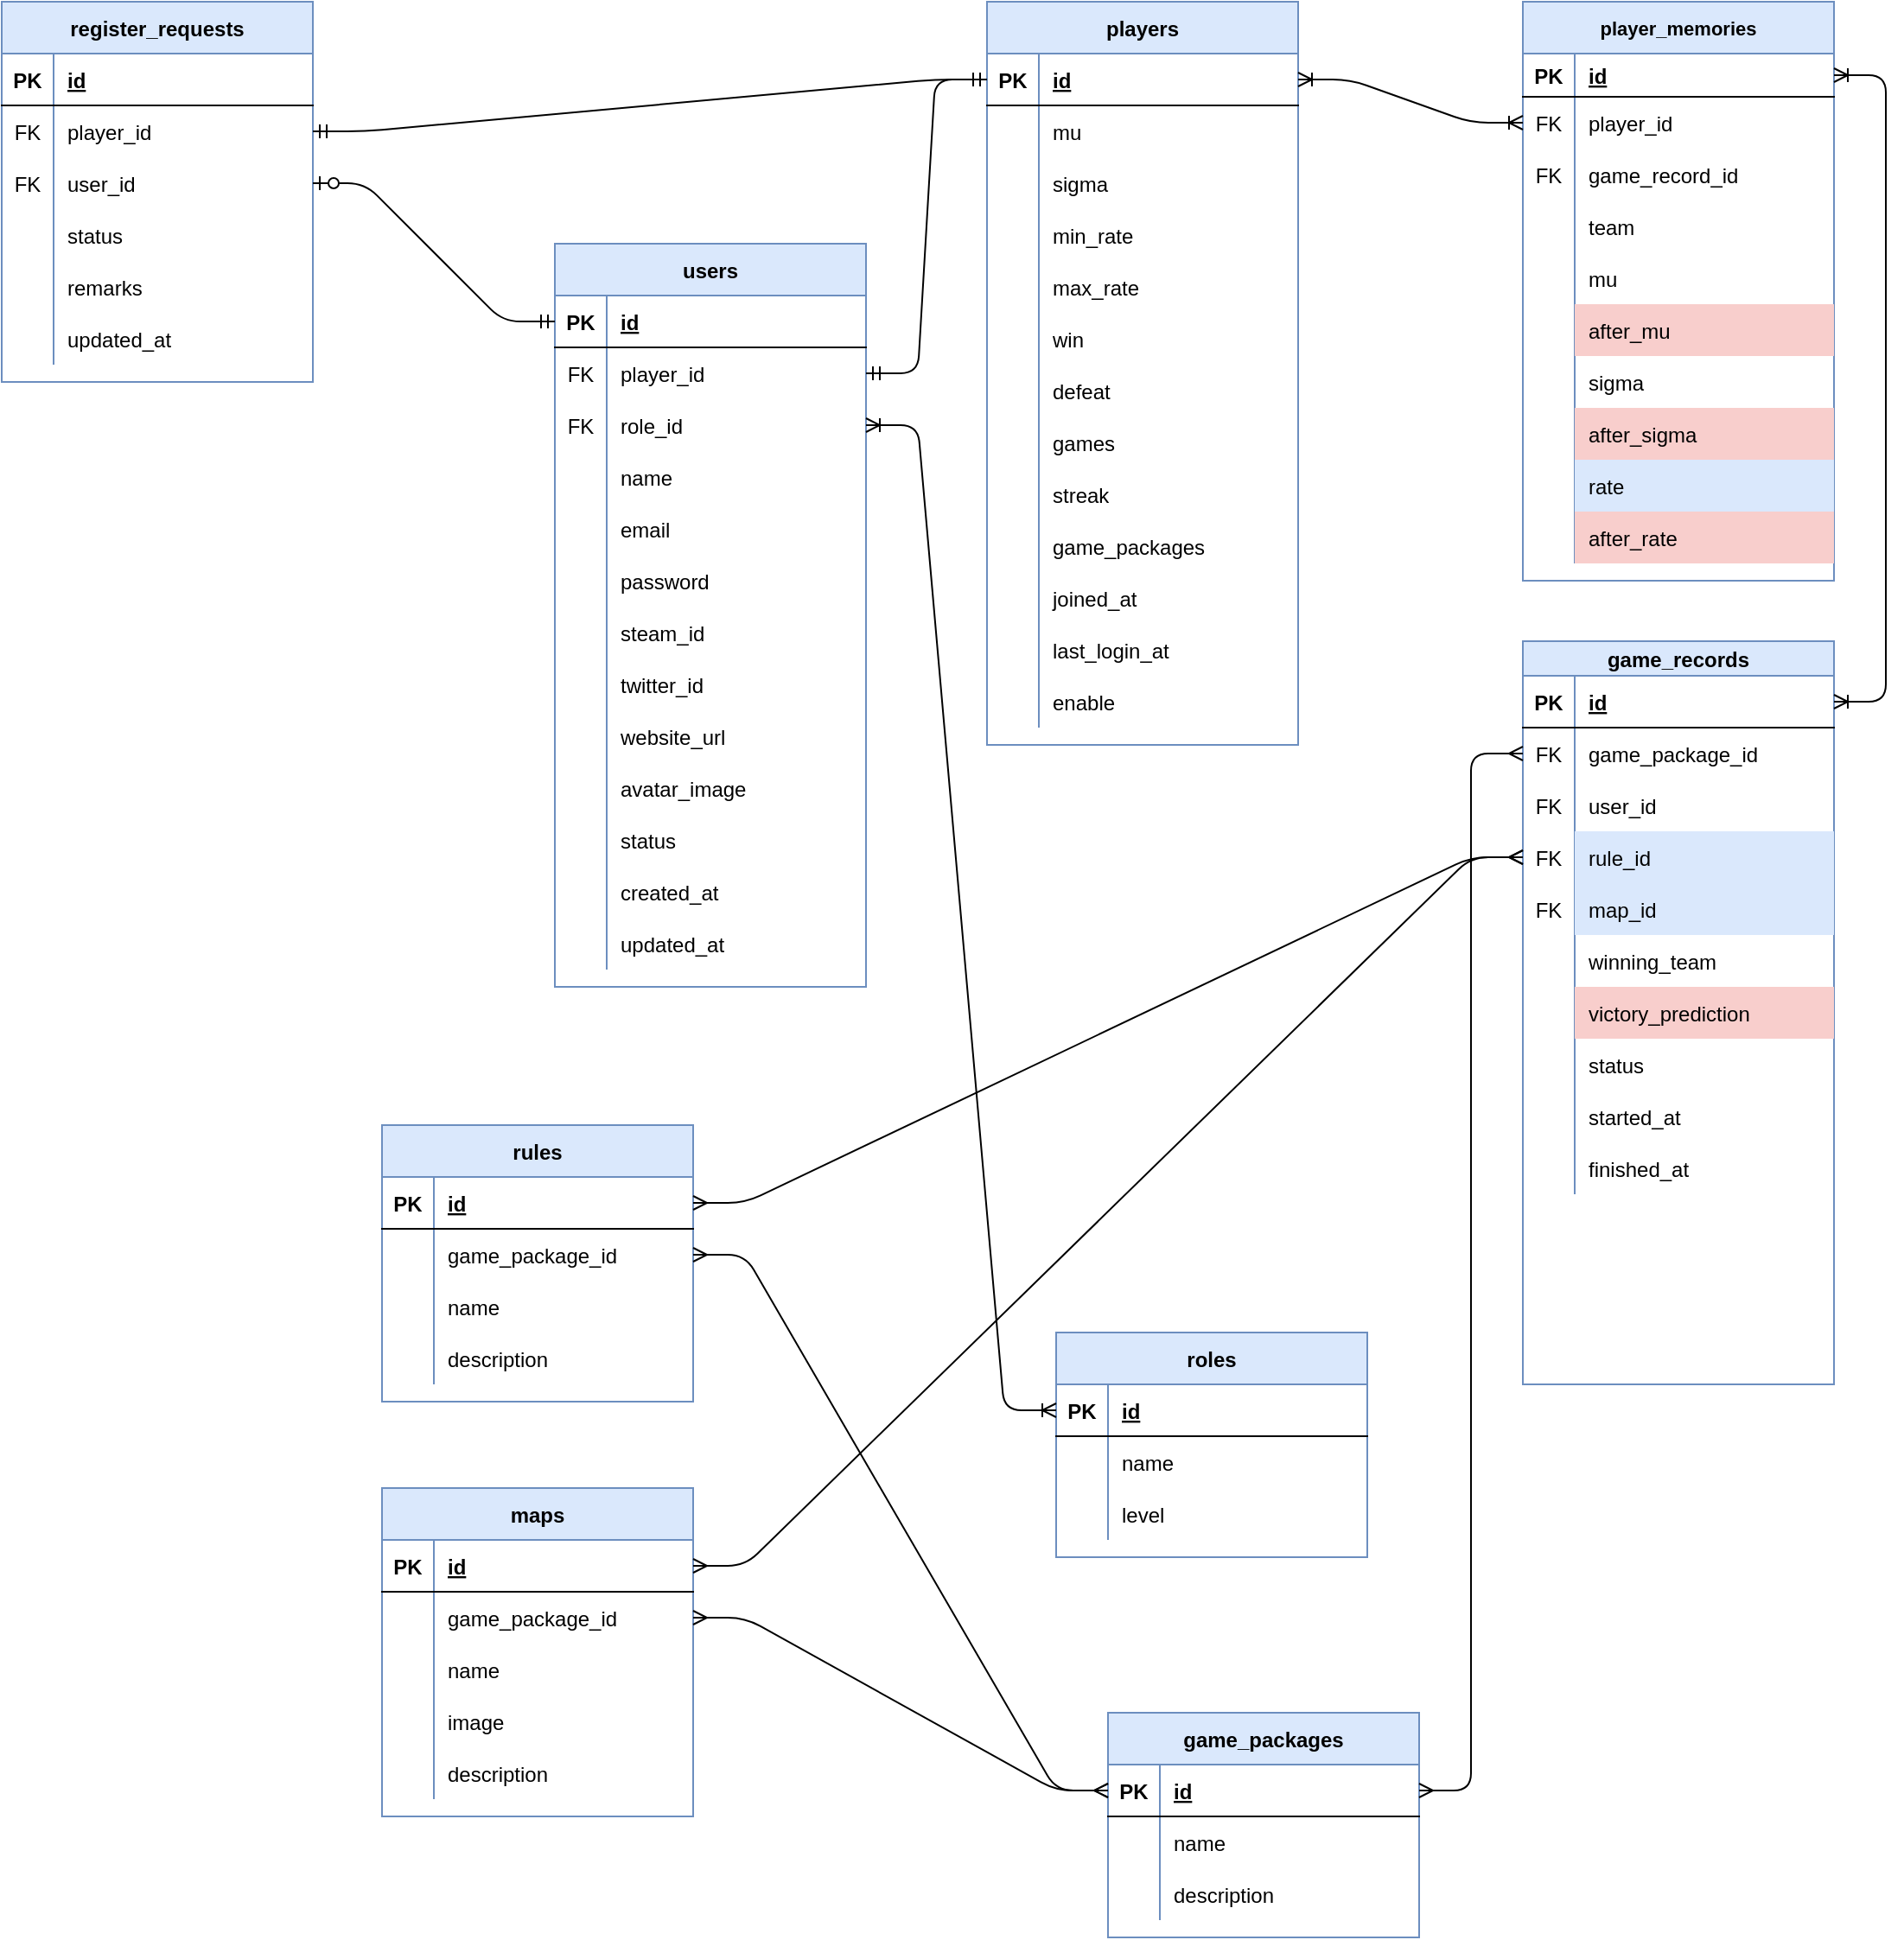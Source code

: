 <mxfile version="14.5.1" type="device"><diagram name="ER図" id="9f46799a-70d6-7492-0946-bef42562c5a5"><mxGraphModel dx="3146" dy="1530" grid="1" gridSize="10" guides="1" tooltips="1" connect="1" arrows="1" fold="1" page="1" pageScale="1" pageWidth="1100" pageHeight="850" background="#ffffff" math="0" shadow="0"><root><mxCell id="0"/><mxCell id="1" parent="0"/><mxCell id="AtAS-QfmyzXra2TxXCN4-1" value="game_records" style="shape=table;startSize=20;container=1;collapsible=1;childLayout=tableLayout;fixedRows=1;rowLines=0;fontStyle=1;align=center;resizeLast=1;fillColor=#dae8fc;strokeColor=#6c8ebf;" parent="1" vertex="1"><mxGeometry x="-730" y="-210" width="180" height="430" as="geometry"><mxRectangle x="990" y="-290" width="110" height="30" as="alternateBounds"/></mxGeometry></mxCell><mxCell id="AtAS-QfmyzXra2TxXCN4-2" value="" style="shape=partialRectangle;collapsible=0;dropTarget=0;pointerEvents=0;fillColor=none;top=0;left=0;bottom=1;right=0;points=[[0,0.5],[1,0.5]];portConstraint=eastwest;" parent="AtAS-QfmyzXra2TxXCN4-1" vertex="1"><mxGeometry y="20" width="180" height="30" as="geometry"/></mxCell><mxCell id="AtAS-QfmyzXra2TxXCN4-3" value="PK" style="shape=partialRectangle;connectable=0;fillColor=none;top=0;left=0;bottom=0;right=0;fontStyle=1;overflow=hidden;" parent="AtAS-QfmyzXra2TxXCN4-2" vertex="1"><mxGeometry width="30" height="30" as="geometry"/></mxCell><mxCell id="AtAS-QfmyzXra2TxXCN4-4" value="id" style="shape=partialRectangle;connectable=0;fillColor=none;top=0;left=0;bottom=0;right=0;align=left;spacingLeft=6;fontStyle=5;overflow=hidden;" parent="AtAS-QfmyzXra2TxXCN4-2" vertex="1"><mxGeometry x="30" width="150" height="30" as="geometry"/></mxCell><mxCell id="AtAS-QfmyzXra2TxXCN4-5" value="" style="shape=partialRectangle;collapsible=0;dropTarget=0;pointerEvents=0;fillColor=none;top=0;left=0;bottom=0;right=0;points=[[0,0.5],[1,0.5]];portConstraint=eastwest;" parent="AtAS-QfmyzXra2TxXCN4-1" vertex="1"><mxGeometry y="50" width="180" height="30" as="geometry"/></mxCell><mxCell id="AtAS-QfmyzXra2TxXCN4-6" value="FK" style="shape=partialRectangle;connectable=0;fillColor=none;top=0;left=0;bottom=0;right=0;editable=1;overflow=hidden;" parent="AtAS-QfmyzXra2TxXCN4-5" vertex="1"><mxGeometry width="30" height="30" as="geometry"/></mxCell><mxCell id="AtAS-QfmyzXra2TxXCN4-7" value="game_package_id" style="shape=partialRectangle;connectable=0;fillColor=none;top=0;left=0;bottom=0;right=0;align=left;spacingLeft=6;overflow=hidden;" parent="AtAS-QfmyzXra2TxXCN4-5" vertex="1"><mxGeometry x="30" width="150" height="30" as="geometry"/></mxCell><mxCell id="AtAS-QfmyzXra2TxXCN4-8" value="" style="shape=partialRectangle;collapsible=0;dropTarget=0;pointerEvents=0;fillColor=none;top=0;left=0;bottom=0;right=0;points=[[0,0.5],[1,0.5]];portConstraint=eastwest;" parent="AtAS-QfmyzXra2TxXCN4-1" vertex="1"><mxGeometry y="80" width="180" height="30" as="geometry"/></mxCell><mxCell id="AtAS-QfmyzXra2TxXCN4-9" value="FK" style="shape=partialRectangle;connectable=0;fillColor=none;top=0;left=0;bottom=0;right=0;editable=1;overflow=hidden;" parent="AtAS-QfmyzXra2TxXCN4-8" vertex="1"><mxGeometry width="30" height="30" as="geometry"/></mxCell><mxCell id="AtAS-QfmyzXra2TxXCN4-10" value="user_id" style="shape=partialRectangle;connectable=0;fillColor=none;top=0;left=0;bottom=0;right=0;align=left;spacingLeft=6;overflow=hidden;" parent="AtAS-QfmyzXra2TxXCN4-8" vertex="1"><mxGeometry x="30" width="150" height="30" as="geometry"/></mxCell><mxCell id="AtAS-QfmyzXra2TxXCN4-314" style="shape=partialRectangle;collapsible=0;dropTarget=0;pointerEvents=0;fillColor=none;top=0;left=0;bottom=0;right=0;points=[[0,0.5],[1,0.5]];portConstraint=eastwest;" parent="AtAS-QfmyzXra2TxXCN4-1" vertex="1"><mxGeometry y="110" width="180" height="30" as="geometry"/></mxCell><mxCell id="AtAS-QfmyzXra2TxXCN4-315" value="FK" style="shape=partialRectangle;connectable=0;fillColor=none;top=0;left=0;bottom=0;right=0;editable=1;overflow=hidden;" parent="AtAS-QfmyzXra2TxXCN4-314" vertex="1"><mxGeometry width="30" height="30" as="geometry"/></mxCell><mxCell id="AtAS-QfmyzXra2TxXCN4-316" value="rule_id" style="shape=partialRectangle;connectable=0;fillColor=#dae8fc;top=0;left=0;bottom=0;right=0;align=left;spacingLeft=6;overflow=hidden;strokeColor=#6c8ebf;" parent="AtAS-QfmyzXra2TxXCN4-314" vertex="1"><mxGeometry x="30" width="150" height="30" as="geometry"/></mxCell><mxCell id="AtAS-QfmyzXra2TxXCN4-317" style="shape=partialRectangle;collapsible=0;dropTarget=0;pointerEvents=0;fillColor=none;top=0;left=0;bottom=0;right=0;points=[[0,0.5],[1,0.5]];portConstraint=eastwest;" parent="AtAS-QfmyzXra2TxXCN4-1" vertex="1"><mxGeometry y="140" width="180" height="30" as="geometry"/></mxCell><mxCell id="AtAS-QfmyzXra2TxXCN4-318" value="FK" style="shape=partialRectangle;connectable=0;fillColor=none;top=0;left=0;bottom=0;right=0;editable=1;overflow=hidden;" parent="AtAS-QfmyzXra2TxXCN4-317" vertex="1"><mxGeometry width="30" height="30" as="geometry"/></mxCell><mxCell id="AtAS-QfmyzXra2TxXCN4-319" value="map_id" style="shape=partialRectangle;connectable=0;fillColor=#dae8fc;top=0;left=0;bottom=0;right=0;align=left;spacingLeft=6;overflow=hidden;strokeColor=#6c8ebf;" parent="AtAS-QfmyzXra2TxXCN4-317" vertex="1"><mxGeometry x="30" width="150" height="30" as="geometry"/></mxCell><mxCell id="AtAS-QfmyzXra2TxXCN4-11" value="" style="shape=partialRectangle;collapsible=0;dropTarget=0;pointerEvents=0;fillColor=none;top=0;left=0;bottom=0;right=0;points=[[0,0.5],[1,0.5]];portConstraint=eastwest;" parent="AtAS-QfmyzXra2TxXCN4-1" vertex="1"><mxGeometry y="170" width="180" height="30" as="geometry"/></mxCell><mxCell id="AtAS-QfmyzXra2TxXCN4-12" value="" style="shape=partialRectangle;connectable=0;fillColor=none;top=0;left=0;bottom=0;right=0;editable=1;overflow=hidden;" parent="AtAS-QfmyzXra2TxXCN4-11" vertex="1"><mxGeometry width="30" height="30" as="geometry"/></mxCell><mxCell id="AtAS-QfmyzXra2TxXCN4-13" value="winning_team" style="shape=partialRectangle;connectable=0;fillColor=none;top=0;left=0;bottom=0;right=0;align=left;spacingLeft=6;overflow=hidden;" parent="AtAS-QfmyzXra2TxXCN4-11" vertex="1"><mxGeometry x="30" width="150" height="30" as="geometry"/></mxCell><mxCell id="AtAS-QfmyzXra2TxXCN4-57" style="shape=partialRectangle;collapsible=0;dropTarget=0;pointerEvents=0;fillColor=none;top=0;left=0;bottom=0;right=0;points=[[0,0.5],[1,0.5]];portConstraint=eastwest;" parent="AtAS-QfmyzXra2TxXCN4-1" vertex="1"><mxGeometry y="200" width="180" height="30" as="geometry"/></mxCell><mxCell id="AtAS-QfmyzXra2TxXCN4-58" style="shape=partialRectangle;connectable=0;fillColor=none;top=0;left=0;bottom=0;right=0;editable=1;overflow=hidden;" parent="AtAS-QfmyzXra2TxXCN4-57" vertex="1"><mxGeometry width="30" height="30" as="geometry"/></mxCell><mxCell id="AtAS-QfmyzXra2TxXCN4-59" value="victory_prediction" style="shape=partialRectangle;connectable=0;fillColor=#f8cecc;top=0;left=0;bottom=0;right=0;align=left;spacingLeft=6;overflow=hidden;strokeColor=#b85450;" parent="AtAS-QfmyzXra2TxXCN4-57" vertex="1"><mxGeometry x="30" width="150" height="30" as="geometry"/></mxCell><mxCell id="AtAS-QfmyzXra2TxXCN4-60" style="shape=partialRectangle;collapsible=0;dropTarget=0;pointerEvents=0;fillColor=none;top=0;left=0;bottom=0;right=0;points=[[0,0.5],[1,0.5]];portConstraint=eastwest;" parent="AtAS-QfmyzXra2TxXCN4-1" vertex="1"><mxGeometry y="230" width="180" height="30" as="geometry"/></mxCell><mxCell id="AtAS-QfmyzXra2TxXCN4-61" style="shape=partialRectangle;connectable=0;fillColor=none;top=0;left=0;bottom=0;right=0;editable=1;overflow=hidden;" parent="AtAS-QfmyzXra2TxXCN4-60" vertex="1"><mxGeometry width="30" height="30" as="geometry"/></mxCell><mxCell id="AtAS-QfmyzXra2TxXCN4-62" value="status" style="shape=partialRectangle;connectable=0;top=0;left=0;bottom=0;right=0;align=left;spacingLeft=6;overflow=hidden;strokeColor=#b85450;fillColor=none;" parent="AtAS-QfmyzXra2TxXCN4-60" vertex="1"><mxGeometry x="30" width="150" height="30" as="geometry"/></mxCell><mxCell id="AtAS-QfmyzXra2TxXCN4-63" style="shape=partialRectangle;collapsible=0;dropTarget=0;pointerEvents=0;fillColor=none;top=0;left=0;bottom=0;right=0;points=[[0,0.5],[1,0.5]];portConstraint=eastwest;" parent="AtAS-QfmyzXra2TxXCN4-1" vertex="1"><mxGeometry y="260" width="180" height="30" as="geometry"/></mxCell><mxCell id="AtAS-QfmyzXra2TxXCN4-64" style="shape=partialRectangle;connectable=0;fillColor=none;top=0;left=0;bottom=0;right=0;editable=1;overflow=hidden;" parent="AtAS-QfmyzXra2TxXCN4-63" vertex="1"><mxGeometry width="30" height="30" as="geometry"/></mxCell><mxCell id="AtAS-QfmyzXra2TxXCN4-65" value="started_at" style="shape=partialRectangle;connectable=0;top=0;left=0;bottom=0;right=0;align=left;spacingLeft=6;overflow=hidden;strokeColor=#b85450;fillColor=none;" parent="AtAS-QfmyzXra2TxXCN4-63" vertex="1"><mxGeometry x="30" width="150" height="30" as="geometry"/></mxCell><mxCell id="P6_0Rb93xpGsiY7YFgaE-32" style="shape=partialRectangle;collapsible=0;dropTarget=0;pointerEvents=0;fillColor=none;top=0;left=0;bottom=0;right=0;points=[[0,0.5],[1,0.5]];portConstraint=eastwest;" vertex="1" parent="AtAS-QfmyzXra2TxXCN4-1"><mxGeometry y="290" width="180" height="30" as="geometry"/></mxCell><mxCell id="P6_0Rb93xpGsiY7YFgaE-33" style="shape=partialRectangle;connectable=0;fillColor=none;top=0;left=0;bottom=0;right=0;editable=1;overflow=hidden;" vertex="1" parent="P6_0Rb93xpGsiY7YFgaE-32"><mxGeometry width="30" height="30" as="geometry"/></mxCell><mxCell id="P6_0Rb93xpGsiY7YFgaE-34" value="finished_at" style="shape=partialRectangle;connectable=0;top=0;left=0;bottom=0;right=0;align=left;spacingLeft=6;overflow=hidden;strokeColor=#b85450;fillColor=none;" vertex="1" parent="P6_0Rb93xpGsiY7YFgaE-32"><mxGeometry x="30" width="150" height="30" as="geometry"/></mxCell><object label="player_memories" id="AtAS-QfmyzXra2TxXCN4-17"><mxCell style="shape=table;startSize=30;container=1;collapsible=1;childLayout=tableLayout;fixedRows=1;rowLines=0;fontStyle=1;align=center;resizeLast=1;fillColor=#dae8fc;strokeColor=#6c8ebf;fontSize=11;" parent="1" vertex="1"><mxGeometry x="-730" y="-580" width="180" height="335" as="geometry"/></mxCell></object><mxCell id="AtAS-QfmyzXra2TxXCN4-18" value="" style="shape=partialRectangle;collapsible=0;dropTarget=0;pointerEvents=0;fillColor=none;top=0;left=0;bottom=1;right=0;points=[[0,0.5],[1,0.5]];portConstraint=eastwest;" parent="AtAS-QfmyzXra2TxXCN4-17" vertex="1"><mxGeometry y="30" width="180" height="25" as="geometry"/></mxCell><mxCell id="AtAS-QfmyzXra2TxXCN4-19" value="PK" style="shape=partialRectangle;connectable=0;fillColor=none;top=0;left=0;bottom=0;right=0;fontStyle=1;overflow=hidden;" parent="AtAS-QfmyzXra2TxXCN4-18" vertex="1"><mxGeometry width="30" height="25" as="geometry"/></mxCell><mxCell id="AtAS-QfmyzXra2TxXCN4-20" value="id" style="shape=partialRectangle;connectable=0;fillColor=none;top=0;left=0;bottom=0;right=0;align=left;spacingLeft=6;fontStyle=5;overflow=hidden;" parent="AtAS-QfmyzXra2TxXCN4-18" vertex="1"><mxGeometry x="30" width="150" height="25" as="geometry"/></mxCell><mxCell id="AtAS-QfmyzXra2TxXCN4-21" value="" style="shape=partialRectangle;collapsible=0;dropTarget=0;pointerEvents=0;fillColor=none;top=0;left=0;bottom=0;right=0;points=[[0,0.5],[1,0.5]];portConstraint=eastwest;" parent="AtAS-QfmyzXra2TxXCN4-17" vertex="1"><mxGeometry y="55" width="180" height="30" as="geometry"/></mxCell><mxCell id="AtAS-QfmyzXra2TxXCN4-22" value="FK" style="shape=partialRectangle;connectable=0;fillColor=none;top=0;left=0;bottom=0;right=0;editable=1;overflow=hidden;" parent="AtAS-QfmyzXra2TxXCN4-21" vertex="1"><mxGeometry width="30" height="30" as="geometry"/></mxCell><mxCell id="AtAS-QfmyzXra2TxXCN4-23" value="player_id" style="shape=partialRectangle;connectable=0;fillColor=none;top=0;left=0;bottom=0;right=0;align=left;spacingLeft=6;overflow=hidden;" parent="AtAS-QfmyzXra2TxXCN4-21" vertex="1"><mxGeometry x="30" width="150" height="30" as="geometry"/></mxCell><mxCell id="AtAS-QfmyzXra2TxXCN4-24" value="" style="shape=partialRectangle;collapsible=0;dropTarget=0;pointerEvents=0;fillColor=none;top=0;left=0;bottom=0;right=0;points=[[0,0.5],[1,0.5]];portConstraint=eastwest;" parent="AtAS-QfmyzXra2TxXCN4-17" vertex="1"><mxGeometry y="85" width="180" height="30" as="geometry"/></mxCell><mxCell id="AtAS-QfmyzXra2TxXCN4-25" value="FK" style="shape=partialRectangle;connectable=0;fillColor=none;top=0;left=0;bottom=0;right=0;editable=1;overflow=hidden;" parent="AtAS-QfmyzXra2TxXCN4-24" vertex="1"><mxGeometry width="30" height="30" as="geometry"/></mxCell><mxCell id="AtAS-QfmyzXra2TxXCN4-26" value="game_record_id" style="shape=partialRectangle;connectable=0;fillColor=none;top=0;left=0;bottom=0;right=0;align=left;spacingLeft=6;overflow=hidden;" parent="AtAS-QfmyzXra2TxXCN4-24" vertex="1"><mxGeometry x="30" width="150" height="30" as="geometry"/></mxCell><mxCell id="AtAS-QfmyzXra2TxXCN4-27" value="" style="shape=partialRectangle;collapsible=0;dropTarget=0;pointerEvents=0;fillColor=none;top=0;left=0;bottom=0;right=0;points=[[0,0.5],[1,0.5]];portConstraint=eastwest;" parent="AtAS-QfmyzXra2TxXCN4-17" vertex="1"><mxGeometry y="115" width="180" height="30" as="geometry"/></mxCell><mxCell id="AtAS-QfmyzXra2TxXCN4-28" value="" style="shape=partialRectangle;connectable=0;fillColor=none;top=0;left=0;bottom=0;right=0;editable=1;overflow=hidden;" parent="AtAS-QfmyzXra2TxXCN4-27" vertex="1"><mxGeometry width="30" height="30" as="geometry"/></mxCell><mxCell id="AtAS-QfmyzXra2TxXCN4-29" value="team" style="shape=partialRectangle;connectable=0;fillColor=none;top=0;left=0;bottom=0;right=0;align=left;spacingLeft=6;overflow=hidden;" parent="AtAS-QfmyzXra2TxXCN4-27" vertex="1"><mxGeometry x="30" width="150" height="30" as="geometry"/></mxCell><mxCell id="AtAS-QfmyzXra2TxXCN4-48" style="shape=partialRectangle;collapsible=0;dropTarget=0;pointerEvents=0;fillColor=none;top=0;left=0;bottom=0;right=0;points=[[0,0.5],[1,0.5]];portConstraint=eastwest;" parent="AtAS-QfmyzXra2TxXCN4-17" vertex="1"><mxGeometry y="145" width="180" height="30" as="geometry"/></mxCell><mxCell id="AtAS-QfmyzXra2TxXCN4-49" style="shape=partialRectangle;connectable=0;fillColor=none;top=0;left=0;bottom=0;right=0;editable=1;overflow=hidden;" parent="AtAS-QfmyzXra2TxXCN4-48" vertex="1"><mxGeometry width="30" height="30" as="geometry"/></mxCell><mxCell id="AtAS-QfmyzXra2TxXCN4-50" value="mu" style="shape=partialRectangle;connectable=0;fillColor=none;top=0;left=0;bottom=0;right=0;align=left;spacingLeft=6;overflow=hidden;" parent="AtAS-QfmyzXra2TxXCN4-48" vertex="1"><mxGeometry x="30" width="150" height="30" as="geometry"/></mxCell><mxCell id="AtAS-QfmyzXra2TxXCN4-51" style="shape=partialRectangle;collapsible=0;dropTarget=0;pointerEvents=0;fillColor=none;top=0;left=0;bottom=0;right=0;points=[[0,0.5],[1,0.5]];portConstraint=eastwest;" parent="AtAS-QfmyzXra2TxXCN4-17" vertex="1"><mxGeometry y="175" width="180" height="30" as="geometry"/></mxCell><mxCell id="AtAS-QfmyzXra2TxXCN4-52" style="shape=partialRectangle;connectable=0;fillColor=none;top=0;left=0;bottom=0;right=0;editable=1;overflow=hidden;" parent="AtAS-QfmyzXra2TxXCN4-51" vertex="1"><mxGeometry width="30" height="30" as="geometry"/></mxCell><mxCell id="AtAS-QfmyzXra2TxXCN4-53" value="after_mu" style="shape=partialRectangle;connectable=0;fillColor=#f8cecc;top=0;left=0;bottom=0;right=0;align=left;spacingLeft=6;overflow=hidden;strokeColor=#b85450;" parent="AtAS-QfmyzXra2TxXCN4-51" vertex="1"><mxGeometry x="30" width="150" height="30" as="geometry"/></mxCell><mxCell id="AtAS-QfmyzXra2TxXCN4-69" style="shape=partialRectangle;collapsible=0;dropTarget=0;pointerEvents=0;fillColor=none;top=0;left=0;bottom=0;right=0;points=[[0,0.5],[1,0.5]];portConstraint=eastwest;" parent="AtAS-QfmyzXra2TxXCN4-17" vertex="1"><mxGeometry y="205" width="180" height="30" as="geometry"/></mxCell><mxCell id="AtAS-QfmyzXra2TxXCN4-70" style="shape=partialRectangle;connectable=0;fillColor=none;top=0;left=0;bottom=0;right=0;editable=1;overflow=hidden;" parent="AtAS-QfmyzXra2TxXCN4-69" vertex="1"><mxGeometry width="30" height="30" as="geometry"/></mxCell><mxCell id="AtAS-QfmyzXra2TxXCN4-71" value="sigma" style="shape=partialRectangle;connectable=0;fillColor=none;top=0;left=0;bottom=0;right=0;align=left;spacingLeft=6;overflow=hidden;" parent="AtAS-QfmyzXra2TxXCN4-69" vertex="1"><mxGeometry x="30" width="150" height="30" as="geometry"/></mxCell><mxCell id="AtAS-QfmyzXra2TxXCN4-54" style="shape=partialRectangle;collapsible=0;dropTarget=0;pointerEvents=0;fillColor=none;top=0;left=0;bottom=0;right=0;points=[[0,0.5],[1,0.5]];portConstraint=eastwest;" parent="AtAS-QfmyzXra2TxXCN4-17" vertex="1"><mxGeometry y="235" width="180" height="30" as="geometry"/></mxCell><mxCell id="AtAS-QfmyzXra2TxXCN4-55" style="shape=partialRectangle;connectable=0;fillColor=none;top=0;left=0;bottom=0;right=0;editable=1;overflow=hidden;" parent="AtAS-QfmyzXra2TxXCN4-54" vertex="1"><mxGeometry width="30" height="30" as="geometry"/></mxCell><mxCell id="AtAS-QfmyzXra2TxXCN4-56" value="after_sigma" style="shape=partialRectangle;connectable=0;fillColor=#f8cecc;top=0;left=0;bottom=0;right=0;align=left;spacingLeft=6;overflow=hidden;strokeColor=#b85450;" parent="AtAS-QfmyzXra2TxXCN4-54" vertex="1"><mxGeometry x="30" width="150" height="30" as="geometry"/></mxCell><mxCell id="AtAS-QfmyzXra2TxXCN4-72" style="shape=partialRectangle;collapsible=0;dropTarget=0;pointerEvents=0;fillColor=none;top=0;left=0;bottom=0;right=0;points=[[0,0.5],[1,0.5]];portConstraint=eastwest;" parent="AtAS-QfmyzXra2TxXCN4-17" vertex="1"><mxGeometry y="265" width="180" height="30" as="geometry"/></mxCell><mxCell id="AtAS-QfmyzXra2TxXCN4-73" style="shape=partialRectangle;connectable=0;fillColor=none;top=0;left=0;bottom=0;right=0;editable=1;overflow=hidden;" parent="AtAS-QfmyzXra2TxXCN4-72" vertex="1"><mxGeometry width="30" height="30" as="geometry"/></mxCell><mxCell id="AtAS-QfmyzXra2TxXCN4-74" value="rate" style="shape=partialRectangle;connectable=0;fillColor=#dae8fc;top=0;left=0;bottom=0;right=0;align=left;spacingLeft=6;overflow=hidden;strokeColor=#6c8ebf;" parent="AtAS-QfmyzXra2TxXCN4-72" vertex="1"><mxGeometry x="30" width="150" height="30" as="geometry"/></mxCell><mxCell id="AtAS-QfmyzXra2TxXCN4-75" style="shape=partialRectangle;collapsible=0;dropTarget=0;pointerEvents=0;fillColor=none;top=0;left=0;bottom=0;right=0;points=[[0,0.5],[1,0.5]];portConstraint=eastwest;" parent="AtAS-QfmyzXra2TxXCN4-17" vertex="1"><mxGeometry y="295" width="180" height="30" as="geometry"/></mxCell><mxCell id="AtAS-QfmyzXra2TxXCN4-76" style="shape=partialRectangle;connectable=0;fillColor=none;top=0;left=0;bottom=0;right=0;editable=1;overflow=hidden;" parent="AtAS-QfmyzXra2TxXCN4-75" vertex="1"><mxGeometry width="30" height="30" as="geometry"/></mxCell><mxCell id="AtAS-QfmyzXra2TxXCN4-77" value="after_rate" style="shape=partialRectangle;connectable=0;fillColor=#f8cecc;top=0;left=0;bottom=0;right=0;align=left;spacingLeft=6;overflow=hidden;strokeColor=#b85450;" parent="AtAS-QfmyzXra2TxXCN4-75" vertex="1"><mxGeometry x="30" width="150" height="30" as="geometry"/></mxCell><mxCell id="AtAS-QfmyzXra2TxXCN4-122" value="players" style="shape=table;startSize=30;container=1;collapsible=1;childLayout=tableLayout;fixedRows=1;rowLines=0;fontStyle=1;align=center;resizeLast=1;fillColor=#dae8fc;fontSize=12;strokeColor=#6c8ebf;" parent="1" vertex="1"><mxGeometry x="-1040" y="-580" width="180" height="430" as="geometry"/></mxCell><mxCell id="AtAS-QfmyzXra2TxXCN4-123" value="" style="shape=partialRectangle;collapsible=0;dropTarget=0;pointerEvents=0;fillColor=none;top=0;left=0;bottom=1;right=0;points=[[0,0.5],[1,0.5]];portConstraint=eastwest;" parent="AtAS-QfmyzXra2TxXCN4-122" vertex="1"><mxGeometry y="30" width="180" height="30" as="geometry"/></mxCell><mxCell id="AtAS-QfmyzXra2TxXCN4-124" value="PK" style="shape=partialRectangle;connectable=0;fillColor=none;top=0;left=0;bottom=0;right=0;fontStyle=1;overflow=hidden;" parent="AtAS-QfmyzXra2TxXCN4-123" vertex="1"><mxGeometry width="30" height="30" as="geometry"/></mxCell><mxCell id="AtAS-QfmyzXra2TxXCN4-125" value="id" style="shape=partialRectangle;connectable=0;fillColor=none;top=0;left=0;bottom=0;right=0;align=left;spacingLeft=6;fontStyle=5;overflow=hidden;" parent="AtAS-QfmyzXra2TxXCN4-123" vertex="1"><mxGeometry x="30" width="150" height="30" as="geometry"/></mxCell><mxCell id="AtAS-QfmyzXra2TxXCN4-126" value="" style="shape=partialRectangle;collapsible=0;dropTarget=0;pointerEvents=0;fillColor=none;top=0;left=0;bottom=0;right=0;points=[[0,0.5],[1,0.5]];portConstraint=eastwest;" parent="AtAS-QfmyzXra2TxXCN4-122" vertex="1"><mxGeometry y="60" width="180" height="30" as="geometry"/></mxCell><mxCell id="AtAS-QfmyzXra2TxXCN4-127" value="" style="shape=partialRectangle;connectable=0;fillColor=none;top=0;left=0;bottom=0;right=0;editable=1;overflow=hidden;" parent="AtAS-QfmyzXra2TxXCN4-126" vertex="1"><mxGeometry width="30" height="30" as="geometry"/></mxCell><mxCell id="AtAS-QfmyzXra2TxXCN4-128" value="mu" style="shape=partialRectangle;connectable=0;fillColor=none;top=0;left=0;bottom=0;right=0;align=left;spacingLeft=6;overflow=hidden;" parent="AtAS-QfmyzXra2TxXCN4-126" vertex="1"><mxGeometry x="30" width="150" height="30" as="geometry"/></mxCell><mxCell id="AtAS-QfmyzXra2TxXCN4-129" value="" style="shape=partialRectangle;collapsible=0;dropTarget=0;pointerEvents=0;fillColor=none;top=0;left=0;bottom=0;right=0;points=[[0,0.5],[1,0.5]];portConstraint=eastwest;" parent="AtAS-QfmyzXra2TxXCN4-122" vertex="1"><mxGeometry y="90" width="180" height="30" as="geometry"/></mxCell><mxCell id="AtAS-QfmyzXra2TxXCN4-130" value="" style="shape=partialRectangle;connectable=0;fillColor=none;top=0;left=0;bottom=0;right=0;editable=1;overflow=hidden;" parent="AtAS-QfmyzXra2TxXCN4-129" vertex="1"><mxGeometry width="30" height="30" as="geometry"/></mxCell><mxCell id="AtAS-QfmyzXra2TxXCN4-131" value="sigma" style="shape=partialRectangle;connectable=0;fillColor=none;top=0;left=0;bottom=0;right=0;align=left;spacingLeft=6;overflow=hidden;" parent="AtAS-QfmyzXra2TxXCN4-129" vertex="1"><mxGeometry x="30" width="150" height="30" as="geometry"/></mxCell><mxCell id="AtAS-QfmyzXra2TxXCN4-132" value="" style="shape=partialRectangle;collapsible=0;dropTarget=0;pointerEvents=0;fillColor=none;top=0;left=0;bottom=0;right=0;points=[[0,0.5],[1,0.5]];portConstraint=eastwest;" parent="AtAS-QfmyzXra2TxXCN4-122" vertex="1"><mxGeometry y="120" width="180" height="30" as="geometry"/></mxCell><mxCell id="AtAS-QfmyzXra2TxXCN4-133" value="" style="shape=partialRectangle;connectable=0;fillColor=none;top=0;left=0;bottom=0;right=0;editable=1;overflow=hidden;" parent="AtAS-QfmyzXra2TxXCN4-132" vertex="1"><mxGeometry width="30" height="30" as="geometry"/></mxCell><mxCell id="AtAS-QfmyzXra2TxXCN4-134" value="min_rate" style="shape=partialRectangle;connectable=0;fillColor=none;top=0;left=0;bottom=0;right=0;align=left;spacingLeft=6;overflow=hidden;" parent="AtAS-QfmyzXra2TxXCN4-132" vertex="1"><mxGeometry x="30" width="150" height="30" as="geometry"/></mxCell><mxCell id="AtAS-QfmyzXra2TxXCN4-135" style="shape=partialRectangle;collapsible=0;dropTarget=0;pointerEvents=0;fillColor=none;top=0;left=0;bottom=0;right=0;points=[[0,0.5],[1,0.5]];portConstraint=eastwest;" parent="AtAS-QfmyzXra2TxXCN4-122" vertex="1"><mxGeometry y="150" width="180" height="30" as="geometry"/></mxCell><mxCell id="AtAS-QfmyzXra2TxXCN4-136" style="shape=partialRectangle;connectable=0;fillColor=none;top=0;left=0;bottom=0;right=0;editable=1;overflow=hidden;" parent="AtAS-QfmyzXra2TxXCN4-135" vertex="1"><mxGeometry width="30" height="30" as="geometry"/></mxCell><mxCell id="AtAS-QfmyzXra2TxXCN4-137" value="max_rate" style="shape=partialRectangle;connectable=0;fillColor=none;top=0;left=0;bottom=0;right=0;align=left;spacingLeft=6;overflow=hidden;" parent="AtAS-QfmyzXra2TxXCN4-135" vertex="1"><mxGeometry x="30" width="150" height="30" as="geometry"/></mxCell><mxCell id="AtAS-QfmyzXra2TxXCN4-138" style="shape=partialRectangle;collapsible=0;dropTarget=0;pointerEvents=0;fillColor=none;top=0;left=0;bottom=0;right=0;points=[[0,0.5],[1,0.5]];portConstraint=eastwest;" parent="AtAS-QfmyzXra2TxXCN4-122" vertex="1"><mxGeometry y="180" width="180" height="30" as="geometry"/></mxCell><mxCell id="AtAS-QfmyzXra2TxXCN4-139" style="shape=partialRectangle;connectable=0;fillColor=none;top=0;left=0;bottom=0;right=0;editable=1;overflow=hidden;" parent="AtAS-QfmyzXra2TxXCN4-138" vertex="1"><mxGeometry width="30" height="30" as="geometry"/></mxCell><mxCell id="AtAS-QfmyzXra2TxXCN4-140" value="win" style="shape=partialRectangle;connectable=0;fillColor=none;top=0;left=0;bottom=0;right=0;align=left;spacingLeft=6;overflow=hidden;" parent="AtAS-QfmyzXra2TxXCN4-138" vertex="1"><mxGeometry x="30" width="150" height="30" as="geometry"/></mxCell><mxCell id="AtAS-QfmyzXra2TxXCN4-141" style="shape=partialRectangle;collapsible=0;dropTarget=0;pointerEvents=0;fillColor=none;top=0;left=0;bottom=0;right=0;points=[[0,0.5],[1,0.5]];portConstraint=eastwest;" parent="AtAS-QfmyzXra2TxXCN4-122" vertex="1"><mxGeometry y="210" width="180" height="30" as="geometry"/></mxCell><mxCell id="AtAS-QfmyzXra2TxXCN4-142" style="shape=partialRectangle;connectable=0;fillColor=none;top=0;left=0;bottom=0;right=0;editable=1;overflow=hidden;" parent="AtAS-QfmyzXra2TxXCN4-141" vertex="1"><mxGeometry width="30" height="30" as="geometry"/></mxCell><mxCell id="AtAS-QfmyzXra2TxXCN4-143" value="defeat" style="shape=partialRectangle;connectable=0;fillColor=none;top=0;left=0;bottom=0;right=0;align=left;spacingLeft=6;overflow=hidden;" parent="AtAS-QfmyzXra2TxXCN4-141" vertex="1"><mxGeometry x="30" width="150" height="30" as="geometry"/></mxCell><mxCell id="AtAS-QfmyzXra2TxXCN4-144" style="shape=partialRectangle;collapsible=0;dropTarget=0;pointerEvents=0;fillColor=none;top=0;left=0;bottom=0;right=0;points=[[0,0.5],[1,0.5]];portConstraint=eastwest;" parent="AtAS-QfmyzXra2TxXCN4-122" vertex="1"><mxGeometry y="240" width="180" height="30" as="geometry"/></mxCell><mxCell id="AtAS-QfmyzXra2TxXCN4-145" style="shape=partialRectangle;connectable=0;fillColor=none;top=0;left=0;bottom=0;right=0;editable=1;overflow=hidden;" parent="AtAS-QfmyzXra2TxXCN4-144" vertex="1"><mxGeometry width="30" height="30" as="geometry"/></mxCell><mxCell id="AtAS-QfmyzXra2TxXCN4-146" value="games" style="shape=partialRectangle;connectable=0;fillColor=none;top=0;left=0;bottom=0;right=0;align=left;spacingLeft=6;overflow=hidden;" parent="AtAS-QfmyzXra2TxXCN4-144" vertex="1"><mxGeometry x="30" width="150" height="30" as="geometry"/></mxCell><mxCell id="AtAS-QfmyzXra2TxXCN4-147" style="shape=partialRectangle;collapsible=0;dropTarget=0;pointerEvents=0;fillColor=none;top=0;left=0;bottom=0;right=0;points=[[0,0.5],[1,0.5]];portConstraint=eastwest;" parent="AtAS-QfmyzXra2TxXCN4-122" vertex="1"><mxGeometry y="270" width="180" height="30" as="geometry"/></mxCell><mxCell id="AtAS-QfmyzXra2TxXCN4-148" style="shape=partialRectangle;connectable=0;fillColor=none;top=0;left=0;bottom=0;right=0;editable=1;overflow=hidden;" parent="AtAS-QfmyzXra2TxXCN4-147" vertex="1"><mxGeometry width="30" height="30" as="geometry"/></mxCell><mxCell id="AtAS-QfmyzXra2TxXCN4-149" value="streak" style="shape=partialRectangle;connectable=0;fillColor=none;top=0;left=0;bottom=0;right=0;align=left;spacingLeft=6;overflow=hidden;" parent="AtAS-QfmyzXra2TxXCN4-147" vertex="1"><mxGeometry x="30" width="150" height="30" as="geometry"/></mxCell><mxCell id="AtAS-QfmyzXra2TxXCN4-150" style="shape=partialRectangle;collapsible=0;dropTarget=0;pointerEvents=0;fillColor=none;top=0;left=0;bottom=0;right=0;points=[[0,0.5],[1,0.5]];portConstraint=eastwest;" parent="AtAS-QfmyzXra2TxXCN4-122" vertex="1"><mxGeometry y="300" width="180" height="30" as="geometry"/></mxCell><mxCell id="AtAS-QfmyzXra2TxXCN4-151" style="shape=partialRectangle;connectable=0;fillColor=none;top=0;left=0;bottom=0;right=0;editable=1;overflow=hidden;" parent="AtAS-QfmyzXra2TxXCN4-150" vertex="1"><mxGeometry width="30" height="30" as="geometry"/></mxCell><mxCell id="AtAS-QfmyzXra2TxXCN4-152" value="game_packages" style="shape=partialRectangle;connectable=0;fillColor=none;top=0;left=0;bottom=0;right=0;align=left;spacingLeft=6;overflow=hidden;" parent="AtAS-QfmyzXra2TxXCN4-150" vertex="1"><mxGeometry x="30" width="150" height="30" as="geometry"/></mxCell><mxCell id="AtAS-QfmyzXra2TxXCN4-153" style="shape=partialRectangle;collapsible=0;dropTarget=0;pointerEvents=0;fillColor=none;top=0;left=0;bottom=0;right=0;points=[[0,0.5],[1,0.5]];portConstraint=eastwest;" parent="AtAS-QfmyzXra2TxXCN4-122" vertex="1"><mxGeometry y="330" width="180" height="30" as="geometry"/></mxCell><mxCell id="AtAS-QfmyzXra2TxXCN4-154" style="shape=partialRectangle;connectable=0;fillColor=none;top=0;left=0;bottom=0;right=0;editable=1;overflow=hidden;" parent="AtAS-QfmyzXra2TxXCN4-153" vertex="1"><mxGeometry width="30" height="30" as="geometry"/></mxCell><mxCell id="AtAS-QfmyzXra2TxXCN4-155" value="joined_at" style="shape=partialRectangle;connectable=0;fillColor=none;top=0;left=0;bottom=0;right=0;align=left;spacingLeft=6;overflow=hidden;" parent="AtAS-QfmyzXra2TxXCN4-153" vertex="1"><mxGeometry x="30" width="150" height="30" as="geometry"/></mxCell><mxCell id="AtAS-QfmyzXra2TxXCN4-156" style="shape=partialRectangle;collapsible=0;dropTarget=0;pointerEvents=0;fillColor=none;top=0;left=0;bottom=0;right=0;points=[[0,0.5],[1,0.5]];portConstraint=eastwest;" parent="AtAS-QfmyzXra2TxXCN4-122" vertex="1"><mxGeometry y="360" width="180" height="30" as="geometry"/></mxCell><mxCell id="AtAS-QfmyzXra2TxXCN4-157" style="shape=partialRectangle;connectable=0;fillColor=none;top=0;left=0;bottom=0;right=0;editable=1;overflow=hidden;" parent="AtAS-QfmyzXra2TxXCN4-156" vertex="1"><mxGeometry width="30" height="30" as="geometry"/></mxCell><mxCell id="AtAS-QfmyzXra2TxXCN4-158" value="last_login_at" style="shape=partialRectangle;connectable=0;fillColor=none;top=0;left=0;bottom=0;right=0;align=left;spacingLeft=6;overflow=hidden;" parent="AtAS-QfmyzXra2TxXCN4-156" vertex="1"><mxGeometry x="30" width="150" height="30" as="geometry"/></mxCell><mxCell id="AtAS-QfmyzXra2TxXCN4-159" style="shape=partialRectangle;collapsible=0;dropTarget=0;pointerEvents=0;fillColor=none;top=0;left=0;bottom=0;right=0;points=[[0,0.5],[1,0.5]];portConstraint=eastwest;" parent="AtAS-QfmyzXra2TxXCN4-122" vertex="1"><mxGeometry y="390" width="180" height="30" as="geometry"/></mxCell><mxCell id="AtAS-QfmyzXra2TxXCN4-160" style="shape=partialRectangle;connectable=0;fillColor=none;top=0;left=0;bottom=0;right=0;editable=1;overflow=hidden;" parent="AtAS-QfmyzXra2TxXCN4-159" vertex="1"><mxGeometry width="30" height="30" as="geometry"/></mxCell><mxCell id="AtAS-QfmyzXra2TxXCN4-161" value="enable" style="shape=partialRectangle;connectable=0;fillColor=none;top=0;left=0;bottom=0;right=0;align=left;spacingLeft=6;overflow=hidden;" parent="AtAS-QfmyzXra2TxXCN4-159" vertex="1"><mxGeometry x="30" width="150" height="30" as="geometry"/></mxCell><mxCell id="AtAS-QfmyzXra2TxXCN4-165" value="" style="edgeStyle=entityRelationEdgeStyle;fontSize=12;html=1;endArrow=ERoneToMany;startArrow=ERoneToMany;entryX=1;entryY=0.5;entryDx=0;entryDy=0;exitX=1;exitY=0.5;exitDx=0;exitDy=0;endFill=0;" parent="1" source="AtAS-QfmyzXra2TxXCN4-2" target="AtAS-QfmyzXra2TxXCN4-18" edge="1"><mxGeometry width="100" height="100" relative="1" as="geometry"><mxPoint x="-480" y="-150" as="sourcePoint"/><mxPoint x="-490" y="-450" as="targetPoint"/></mxGeometry></mxCell><mxCell id="AtAS-QfmyzXra2TxXCN4-166" value="" style="edgeStyle=entityRelationEdgeStyle;fontSize=12;html=1;endArrow=ERoneToMany;startArrow=ERoneToMany;entryX=1;entryY=0.5;entryDx=0;entryDy=0;exitX=0;exitY=0.5;exitDx=0;exitDy=0;" parent="1" source="AtAS-QfmyzXra2TxXCN4-21" target="AtAS-QfmyzXra2TxXCN4-123" edge="1"><mxGeometry width="100" height="100" relative="1" as="geometry"><mxPoint x="-820" y="-30" as="sourcePoint"/><mxPoint x="-830" y="-470" as="targetPoint"/></mxGeometry></mxCell><mxCell id="AtAS-QfmyzXra2TxXCN4-167" value="users" style="shape=table;startSize=30;container=1;collapsible=1;childLayout=tableLayout;fixedRows=1;rowLines=0;fontStyle=1;align=center;resizeLast=1;fillColor=#dae8fc;fontSize=12;strokeColor=#6c8ebf;" parent="1" vertex="1"><mxGeometry x="-1290" y="-440" width="180" height="430" as="geometry"/></mxCell><mxCell id="AtAS-QfmyzXra2TxXCN4-168" value="" style="shape=partialRectangle;collapsible=0;dropTarget=0;pointerEvents=0;fillColor=none;top=0;left=0;bottom=1;right=0;points=[[0,0.5],[1,0.5]];portConstraint=eastwest;" parent="AtAS-QfmyzXra2TxXCN4-167" vertex="1"><mxGeometry y="30" width="180" height="30" as="geometry"/></mxCell><mxCell id="AtAS-QfmyzXra2TxXCN4-169" value="PK" style="shape=partialRectangle;connectable=0;fillColor=none;top=0;left=0;bottom=0;right=0;fontStyle=1;overflow=hidden;" parent="AtAS-QfmyzXra2TxXCN4-168" vertex="1"><mxGeometry width="30" height="30" as="geometry"/></mxCell><mxCell id="AtAS-QfmyzXra2TxXCN4-170" value="id" style="shape=partialRectangle;connectable=0;fillColor=none;top=0;left=0;bottom=0;right=0;align=left;spacingLeft=6;fontStyle=5;overflow=hidden;" parent="AtAS-QfmyzXra2TxXCN4-168" vertex="1"><mxGeometry x="30" width="150" height="30" as="geometry"/></mxCell><mxCell id="AtAS-QfmyzXra2TxXCN4-171" value="" style="shape=partialRectangle;collapsible=0;dropTarget=0;pointerEvents=0;fillColor=none;top=0;left=0;bottom=0;right=0;points=[[0,0.5],[1,0.5]];portConstraint=eastwest;" parent="AtAS-QfmyzXra2TxXCN4-167" vertex="1"><mxGeometry y="60" width="180" height="30" as="geometry"/></mxCell><mxCell id="AtAS-QfmyzXra2TxXCN4-172" value="FK" style="shape=partialRectangle;connectable=0;fillColor=none;top=0;left=0;bottom=0;right=0;editable=1;overflow=hidden;" parent="AtAS-QfmyzXra2TxXCN4-171" vertex="1"><mxGeometry width="30" height="30" as="geometry"/></mxCell><mxCell id="AtAS-QfmyzXra2TxXCN4-173" value="player_id" style="shape=partialRectangle;connectable=0;fillColor=none;top=0;left=0;bottom=0;right=0;align=left;spacingLeft=6;overflow=hidden;" parent="AtAS-QfmyzXra2TxXCN4-171" vertex="1"><mxGeometry x="30" width="150" height="30" as="geometry"/></mxCell><mxCell id="AtAS-QfmyzXra2TxXCN4-174" value="" style="shape=partialRectangle;collapsible=0;dropTarget=0;pointerEvents=0;fillColor=none;top=0;left=0;bottom=0;right=0;points=[[0,0.5],[1,0.5]];portConstraint=eastwest;" parent="AtAS-QfmyzXra2TxXCN4-167" vertex="1"><mxGeometry y="90" width="180" height="30" as="geometry"/></mxCell><mxCell id="AtAS-QfmyzXra2TxXCN4-175" value="FK" style="shape=partialRectangle;connectable=0;fillColor=none;top=0;left=0;bottom=0;right=0;editable=1;overflow=hidden;" parent="AtAS-QfmyzXra2TxXCN4-174" vertex="1"><mxGeometry width="30" height="30" as="geometry"/></mxCell><mxCell id="AtAS-QfmyzXra2TxXCN4-176" value="role_id" style="shape=partialRectangle;connectable=0;fillColor=none;top=0;left=0;bottom=0;right=0;align=left;spacingLeft=6;overflow=hidden;" parent="AtAS-QfmyzXra2TxXCN4-174" vertex="1"><mxGeometry x="30" width="150" height="30" as="geometry"/></mxCell><mxCell id="AtAS-QfmyzXra2TxXCN4-177" value="" style="shape=partialRectangle;collapsible=0;dropTarget=0;pointerEvents=0;fillColor=none;top=0;left=0;bottom=0;right=0;points=[[0,0.5],[1,0.5]];portConstraint=eastwest;" parent="AtAS-QfmyzXra2TxXCN4-167" vertex="1"><mxGeometry y="120" width="180" height="30" as="geometry"/></mxCell><mxCell id="AtAS-QfmyzXra2TxXCN4-178" value="" style="shape=partialRectangle;connectable=0;fillColor=none;top=0;left=0;bottom=0;right=0;editable=1;overflow=hidden;" parent="AtAS-QfmyzXra2TxXCN4-177" vertex="1"><mxGeometry width="30" height="30" as="geometry"/></mxCell><mxCell id="AtAS-QfmyzXra2TxXCN4-179" value="name" style="shape=partialRectangle;connectable=0;fillColor=none;top=0;left=0;bottom=0;right=0;align=left;spacingLeft=6;overflow=hidden;" parent="AtAS-QfmyzXra2TxXCN4-177" vertex="1"><mxGeometry x="30" width="150" height="30" as="geometry"/></mxCell><mxCell id="AtAS-QfmyzXra2TxXCN4-180" style="shape=partialRectangle;collapsible=0;dropTarget=0;pointerEvents=0;fillColor=none;top=0;left=0;bottom=0;right=0;points=[[0,0.5],[1,0.5]];portConstraint=eastwest;" parent="AtAS-QfmyzXra2TxXCN4-167" vertex="1"><mxGeometry y="150" width="180" height="30" as="geometry"/></mxCell><mxCell id="AtAS-QfmyzXra2TxXCN4-181" style="shape=partialRectangle;connectable=0;fillColor=none;top=0;left=0;bottom=0;right=0;editable=1;overflow=hidden;" parent="AtAS-QfmyzXra2TxXCN4-180" vertex="1"><mxGeometry width="30" height="30" as="geometry"/></mxCell><mxCell id="AtAS-QfmyzXra2TxXCN4-182" value="email" style="shape=partialRectangle;connectable=0;fillColor=none;top=0;left=0;bottom=0;right=0;align=left;spacingLeft=6;overflow=hidden;" parent="AtAS-QfmyzXra2TxXCN4-180" vertex="1"><mxGeometry x="30" width="150" height="30" as="geometry"/></mxCell><mxCell id="AtAS-QfmyzXra2TxXCN4-183" style="shape=partialRectangle;collapsible=0;dropTarget=0;pointerEvents=0;fillColor=none;top=0;left=0;bottom=0;right=0;points=[[0,0.5],[1,0.5]];portConstraint=eastwest;" parent="AtAS-QfmyzXra2TxXCN4-167" vertex="1"><mxGeometry y="180" width="180" height="30" as="geometry"/></mxCell><mxCell id="AtAS-QfmyzXra2TxXCN4-184" style="shape=partialRectangle;connectable=0;fillColor=none;top=0;left=0;bottom=0;right=0;editable=1;overflow=hidden;" parent="AtAS-QfmyzXra2TxXCN4-183" vertex="1"><mxGeometry width="30" height="30" as="geometry"/></mxCell><mxCell id="AtAS-QfmyzXra2TxXCN4-185" value="password" style="shape=partialRectangle;connectable=0;fillColor=none;top=0;left=0;bottom=0;right=0;align=left;spacingLeft=6;overflow=hidden;" parent="AtAS-QfmyzXra2TxXCN4-183" vertex="1"><mxGeometry x="30" width="150" height="30" as="geometry"/></mxCell><mxCell id="AtAS-QfmyzXra2TxXCN4-186" style="shape=partialRectangle;collapsible=0;dropTarget=0;pointerEvents=0;fillColor=none;top=0;left=0;bottom=0;right=0;points=[[0,0.5],[1,0.5]];portConstraint=eastwest;" parent="AtAS-QfmyzXra2TxXCN4-167" vertex="1"><mxGeometry y="210" width="180" height="30" as="geometry"/></mxCell><mxCell id="AtAS-QfmyzXra2TxXCN4-187" style="shape=partialRectangle;connectable=0;fillColor=none;top=0;left=0;bottom=0;right=0;editable=1;overflow=hidden;" parent="AtAS-QfmyzXra2TxXCN4-186" vertex="1"><mxGeometry width="30" height="30" as="geometry"/></mxCell><mxCell id="AtAS-QfmyzXra2TxXCN4-188" value="steam_id" style="shape=partialRectangle;connectable=0;fillColor=none;top=0;left=0;bottom=0;right=0;align=left;spacingLeft=6;overflow=hidden;" parent="AtAS-QfmyzXra2TxXCN4-186" vertex="1"><mxGeometry x="30" width="150" height="30" as="geometry"/></mxCell><mxCell id="AtAS-QfmyzXra2TxXCN4-189" style="shape=partialRectangle;collapsible=0;dropTarget=0;pointerEvents=0;fillColor=none;top=0;left=0;bottom=0;right=0;points=[[0,0.5],[1,0.5]];portConstraint=eastwest;" parent="AtAS-QfmyzXra2TxXCN4-167" vertex="1"><mxGeometry y="240" width="180" height="30" as="geometry"/></mxCell><mxCell id="AtAS-QfmyzXra2TxXCN4-190" style="shape=partialRectangle;connectable=0;fillColor=none;top=0;left=0;bottom=0;right=0;editable=1;overflow=hidden;" parent="AtAS-QfmyzXra2TxXCN4-189" vertex="1"><mxGeometry width="30" height="30" as="geometry"/></mxCell><mxCell id="AtAS-QfmyzXra2TxXCN4-191" value="twitter_id" style="shape=partialRectangle;connectable=0;fillColor=none;top=0;left=0;bottom=0;right=0;align=left;spacingLeft=6;overflow=hidden;" parent="AtAS-QfmyzXra2TxXCN4-189" vertex="1"><mxGeometry x="30" width="150" height="30" as="geometry"/></mxCell><mxCell id="AtAS-QfmyzXra2TxXCN4-192" style="shape=partialRectangle;collapsible=0;dropTarget=0;pointerEvents=0;fillColor=none;top=0;left=0;bottom=0;right=0;points=[[0,0.5],[1,0.5]];portConstraint=eastwest;" parent="AtAS-QfmyzXra2TxXCN4-167" vertex="1"><mxGeometry y="270" width="180" height="30" as="geometry"/></mxCell><mxCell id="AtAS-QfmyzXra2TxXCN4-193" style="shape=partialRectangle;connectable=0;fillColor=none;top=0;left=0;bottom=0;right=0;editable=1;overflow=hidden;" parent="AtAS-QfmyzXra2TxXCN4-192" vertex="1"><mxGeometry width="30" height="30" as="geometry"/></mxCell><mxCell id="AtAS-QfmyzXra2TxXCN4-194" value="website_url" style="shape=partialRectangle;connectable=0;fillColor=none;top=0;left=0;bottom=0;right=0;align=left;spacingLeft=6;overflow=hidden;" parent="AtAS-QfmyzXra2TxXCN4-192" vertex="1"><mxGeometry x="30" width="150" height="30" as="geometry"/></mxCell><mxCell id="AtAS-QfmyzXra2TxXCN4-195" style="shape=partialRectangle;collapsible=0;dropTarget=0;pointerEvents=0;fillColor=none;top=0;left=0;bottom=0;right=0;points=[[0,0.5],[1,0.5]];portConstraint=eastwest;" parent="AtAS-QfmyzXra2TxXCN4-167" vertex="1"><mxGeometry y="300" width="180" height="30" as="geometry"/></mxCell><mxCell id="AtAS-QfmyzXra2TxXCN4-196" style="shape=partialRectangle;connectable=0;fillColor=none;top=0;left=0;bottom=0;right=0;editable=1;overflow=hidden;" parent="AtAS-QfmyzXra2TxXCN4-195" vertex="1"><mxGeometry width="30" height="30" as="geometry"/></mxCell><mxCell id="AtAS-QfmyzXra2TxXCN4-197" value="avatar_image" style="shape=partialRectangle;connectable=0;fillColor=none;top=0;left=0;bottom=0;right=0;align=left;spacingLeft=6;overflow=hidden;" parent="AtAS-QfmyzXra2TxXCN4-195" vertex="1"><mxGeometry x="30" width="150" height="30" as="geometry"/></mxCell><mxCell id="AtAS-QfmyzXra2TxXCN4-198" style="shape=partialRectangle;collapsible=0;dropTarget=0;pointerEvents=0;fillColor=none;top=0;left=0;bottom=0;right=0;points=[[0,0.5],[1,0.5]];portConstraint=eastwest;" parent="AtAS-QfmyzXra2TxXCN4-167" vertex="1"><mxGeometry y="330" width="180" height="30" as="geometry"/></mxCell><mxCell id="AtAS-QfmyzXra2TxXCN4-199" style="shape=partialRectangle;connectable=0;fillColor=none;top=0;left=0;bottom=0;right=0;editable=1;overflow=hidden;" parent="AtAS-QfmyzXra2TxXCN4-198" vertex="1"><mxGeometry width="30" height="30" as="geometry"/></mxCell><mxCell id="AtAS-QfmyzXra2TxXCN4-200" value="status" style="shape=partialRectangle;connectable=0;fillColor=none;top=0;left=0;bottom=0;right=0;align=left;spacingLeft=6;overflow=hidden;" parent="AtAS-QfmyzXra2TxXCN4-198" vertex="1"><mxGeometry x="30" width="150" height="30" as="geometry"/></mxCell><mxCell id="AtAS-QfmyzXra2TxXCN4-201" style="shape=partialRectangle;collapsible=0;dropTarget=0;pointerEvents=0;fillColor=none;top=0;left=0;bottom=0;right=0;points=[[0,0.5],[1,0.5]];portConstraint=eastwest;" parent="AtAS-QfmyzXra2TxXCN4-167" vertex="1"><mxGeometry y="360" width="180" height="30" as="geometry"/></mxCell><mxCell id="AtAS-QfmyzXra2TxXCN4-202" style="shape=partialRectangle;connectable=0;fillColor=none;top=0;left=0;bottom=0;right=0;editable=1;overflow=hidden;" parent="AtAS-QfmyzXra2TxXCN4-201" vertex="1"><mxGeometry width="30" height="30" as="geometry"/></mxCell><mxCell id="AtAS-QfmyzXra2TxXCN4-203" value="created_at" style="shape=partialRectangle;connectable=0;fillColor=none;top=0;left=0;bottom=0;right=0;align=left;spacingLeft=6;overflow=hidden;" parent="AtAS-QfmyzXra2TxXCN4-201" vertex="1"><mxGeometry x="30" width="150" height="30" as="geometry"/></mxCell><mxCell id="AtAS-QfmyzXra2TxXCN4-204" style="shape=partialRectangle;collapsible=0;dropTarget=0;pointerEvents=0;fillColor=none;top=0;left=0;bottom=0;right=0;points=[[0,0.5],[1,0.5]];portConstraint=eastwest;" parent="AtAS-QfmyzXra2TxXCN4-167" vertex="1"><mxGeometry y="390" width="180" height="30" as="geometry"/></mxCell><mxCell id="AtAS-QfmyzXra2TxXCN4-205" style="shape=partialRectangle;connectable=0;fillColor=none;top=0;left=0;bottom=0;right=0;editable=1;overflow=hidden;" parent="AtAS-QfmyzXra2TxXCN4-204" vertex="1"><mxGeometry width="30" height="30" as="geometry"/></mxCell><mxCell id="AtAS-QfmyzXra2TxXCN4-206" value="updated_at" style="shape=partialRectangle;connectable=0;fillColor=none;top=0;left=0;bottom=0;right=0;align=left;spacingLeft=6;overflow=hidden;" parent="AtAS-QfmyzXra2TxXCN4-204" vertex="1"><mxGeometry x="30" width="150" height="30" as="geometry"/></mxCell><mxCell id="AtAS-QfmyzXra2TxXCN4-207" value="" style="edgeStyle=entityRelationEdgeStyle;fontSize=12;html=1;endArrow=ERmandOne;startArrow=ERmandOne;exitX=1;exitY=0.5;exitDx=0;exitDy=0;entryX=0;entryY=0.5;entryDx=0;entryDy=0;" parent="1" source="AtAS-QfmyzXra2TxXCN4-171" target="AtAS-QfmyzXra2TxXCN4-123" edge="1"><mxGeometry width="100" height="100" relative="1" as="geometry"><mxPoint x="-1140" y="-360" as="sourcePoint"/><mxPoint x="-1040" y="-460" as="targetPoint"/></mxGeometry></mxCell><mxCell id="AtAS-QfmyzXra2TxXCN4-208" value="register_requests" style="shape=table;startSize=30;container=1;collapsible=1;childLayout=tableLayout;fixedRows=1;rowLines=0;fontStyle=1;align=center;resizeLast=1;fillColor=#dae8fc;fontSize=12;strokeColor=#6c8ebf;" parent="1" vertex="1"><mxGeometry x="-1610" y="-580" width="180" height="220" as="geometry"/></mxCell><mxCell id="AtAS-QfmyzXra2TxXCN4-209" value="" style="shape=partialRectangle;collapsible=0;dropTarget=0;pointerEvents=0;fillColor=none;top=0;left=0;bottom=1;right=0;points=[[0,0.5],[1,0.5]];portConstraint=eastwest;" parent="AtAS-QfmyzXra2TxXCN4-208" vertex="1"><mxGeometry y="30" width="180" height="30" as="geometry"/></mxCell><mxCell id="AtAS-QfmyzXra2TxXCN4-210" value="PK" style="shape=partialRectangle;connectable=0;fillColor=none;top=0;left=0;bottom=0;right=0;fontStyle=1;overflow=hidden;" parent="AtAS-QfmyzXra2TxXCN4-209" vertex="1"><mxGeometry width="30" height="30" as="geometry"/></mxCell><mxCell id="AtAS-QfmyzXra2TxXCN4-211" value="id" style="shape=partialRectangle;connectable=0;fillColor=none;top=0;left=0;bottom=0;right=0;align=left;spacingLeft=6;fontStyle=5;overflow=hidden;" parent="AtAS-QfmyzXra2TxXCN4-209" vertex="1"><mxGeometry x="30" width="150" height="30" as="geometry"/></mxCell><mxCell id="AtAS-QfmyzXra2TxXCN4-212" value="" style="shape=partialRectangle;collapsible=0;dropTarget=0;pointerEvents=0;fillColor=none;top=0;left=0;bottom=0;right=0;points=[[0,0.5],[1,0.5]];portConstraint=eastwest;" parent="AtAS-QfmyzXra2TxXCN4-208" vertex="1"><mxGeometry y="60" width="180" height="30" as="geometry"/></mxCell><mxCell id="AtAS-QfmyzXra2TxXCN4-213" value="FK" style="shape=partialRectangle;connectable=0;fillColor=none;top=0;left=0;bottom=0;right=0;editable=1;overflow=hidden;" parent="AtAS-QfmyzXra2TxXCN4-212" vertex="1"><mxGeometry width="30" height="30" as="geometry"/></mxCell><mxCell id="AtAS-QfmyzXra2TxXCN4-214" value="player_id" style="shape=partialRectangle;connectable=0;fillColor=none;top=0;left=0;bottom=0;right=0;align=left;spacingLeft=6;overflow=hidden;" parent="AtAS-QfmyzXra2TxXCN4-212" vertex="1"><mxGeometry x="30" width="150" height="30" as="geometry"/></mxCell><mxCell id="AtAS-QfmyzXra2TxXCN4-215" value="" style="shape=partialRectangle;collapsible=0;dropTarget=0;pointerEvents=0;fillColor=none;top=0;left=0;bottom=0;right=0;points=[[0,0.5],[1,0.5]];portConstraint=eastwest;" parent="AtAS-QfmyzXra2TxXCN4-208" vertex="1"><mxGeometry y="90" width="180" height="30" as="geometry"/></mxCell><mxCell id="AtAS-QfmyzXra2TxXCN4-216" value="FK" style="shape=partialRectangle;connectable=0;fillColor=none;top=0;left=0;bottom=0;right=0;editable=1;overflow=hidden;" parent="AtAS-QfmyzXra2TxXCN4-215" vertex="1"><mxGeometry width="30" height="30" as="geometry"/></mxCell><mxCell id="AtAS-QfmyzXra2TxXCN4-217" value="user_id" style="shape=partialRectangle;connectable=0;fillColor=none;top=0;left=0;bottom=0;right=0;align=left;spacingLeft=6;overflow=hidden;" parent="AtAS-QfmyzXra2TxXCN4-215" vertex="1"><mxGeometry x="30" width="150" height="30" as="geometry"/></mxCell><mxCell id="AtAS-QfmyzXra2TxXCN4-218" value="" style="shape=partialRectangle;collapsible=0;dropTarget=0;pointerEvents=0;fillColor=none;top=0;left=0;bottom=0;right=0;points=[[0,0.5],[1,0.5]];portConstraint=eastwest;" parent="AtAS-QfmyzXra2TxXCN4-208" vertex="1"><mxGeometry y="120" width="180" height="30" as="geometry"/></mxCell><mxCell id="AtAS-QfmyzXra2TxXCN4-219" value="" style="shape=partialRectangle;connectable=0;fillColor=none;top=0;left=0;bottom=0;right=0;editable=1;overflow=hidden;" parent="AtAS-QfmyzXra2TxXCN4-218" vertex="1"><mxGeometry width="30" height="30" as="geometry"/></mxCell><mxCell id="AtAS-QfmyzXra2TxXCN4-220" value="status" style="shape=partialRectangle;connectable=0;fillColor=none;top=0;left=0;bottom=0;right=0;align=left;spacingLeft=6;overflow=hidden;" parent="AtAS-QfmyzXra2TxXCN4-218" vertex="1"><mxGeometry x="30" width="150" height="30" as="geometry"/></mxCell><mxCell id="AtAS-QfmyzXra2TxXCN4-221" style="shape=partialRectangle;collapsible=0;dropTarget=0;pointerEvents=0;fillColor=none;top=0;left=0;bottom=0;right=0;points=[[0,0.5],[1,0.5]];portConstraint=eastwest;" parent="AtAS-QfmyzXra2TxXCN4-208" vertex="1"><mxGeometry y="150" width="180" height="30" as="geometry"/></mxCell><mxCell id="AtAS-QfmyzXra2TxXCN4-222" style="shape=partialRectangle;connectable=0;fillColor=none;top=0;left=0;bottom=0;right=0;editable=1;overflow=hidden;" parent="AtAS-QfmyzXra2TxXCN4-221" vertex="1"><mxGeometry width="30" height="30" as="geometry"/></mxCell><mxCell id="AtAS-QfmyzXra2TxXCN4-223" value="remarks" style="shape=partialRectangle;connectable=0;fillColor=none;top=0;left=0;bottom=0;right=0;align=left;spacingLeft=6;overflow=hidden;" parent="AtAS-QfmyzXra2TxXCN4-221" vertex="1"><mxGeometry x="30" width="150" height="30" as="geometry"/></mxCell><mxCell id="AtAS-QfmyzXra2TxXCN4-249" style="shape=partialRectangle;collapsible=0;dropTarget=0;pointerEvents=0;fillColor=none;top=0;left=0;bottom=0;right=0;points=[[0,0.5],[1,0.5]];portConstraint=eastwest;" parent="AtAS-QfmyzXra2TxXCN4-208" vertex="1"><mxGeometry y="180" width="180" height="30" as="geometry"/></mxCell><mxCell id="AtAS-QfmyzXra2TxXCN4-250" style="shape=partialRectangle;connectable=0;fillColor=none;top=0;left=0;bottom=0;right=0;editable=1;overflow=hidden;" parent="AtAS-QfmyzXra2TxXCN4-249" vertex="1"><mxGeometry width="30" height="30" as="geometry"/></mxCell><mxCell id="AtAS-QfmyzXra2TxXCN4-251" value="updated_at" style="shape=partialRectangle;connectable=0;fillColor=none;top=0;left=0;bottom=0;right=0;align=left;spacingLeft=6;overflow=hidden;" parent="AtAS-QfmyzXra2TxXCN4-249" vertex="1"><mxGeometry x="30" width="150" height="30" as="geometry"/></mxCell><mxCell id="AtAS-QfmyzXra2TxXCN4-256" value="" style="edgeStyle=entityRelationEdgeStyle;fontSize=12;html=1;endArrow=ERmandOne;startArrow=ERmandOne;entryX=0;entryY=0.5;entryDx=0;entryDy=0;exitX=1;exitY=0.5;exitDx=0;exitDy=0;" parent="1" source="AtAS-QfmyzXra2TxXCN4-212" target="AtAS-QfmyzXra2TxXCN4-123" edge="1"><mxGeometry width="100" height="100" relative="1" as="geometry"><mxPoint x="-1240" y="-630" as="sourcePoint"/><mxPoint x="-1030.0" y="-525" as="targetPoint"/></mxGeometry></mxCell><mxCell id="AtAS-QfmyzXra2TxXCN4-257" value="" style="edgeStyle=entityRelationEdgeStyle;fontSize=12;html=1;endArrow=ERzeroToOne;startArrow=ERmandOne;entryX=1;entryY=0.5;entryDx=0;entryDy=0;exitX=0;exitY=0.5;exitDx=0;exitDy=0;" parent="1" source="AtAS-QfmyzXra2TxXCN4-168" target="AtAS-QfmyzXra2TxXCN4-215" edge="1"><mxGeometry width="100" height="100" relative="1" as="geometry"><mxPoint x="-1460" y="-140" as="sourcePoint"/><mxPoint x="-1360" y="-240" as="targetPoint"/></mxGeometry></mxCell><mxCell id="AtAS-QfmyzXra2TxXCN4-258" value="rules" style="shape=table;startSize=30;container=1;collapsible=1;childLayout=tableLayout;fixedRows=1;rowLines=0;fontStyle=1;align=center;resizeLast=1;fillColor=#dae8fc;fontSize=12;strokeColor=#6c8ebf;" parent="1" vertex="1"><mxGeometry x="-1390" y="70" width="180" height="160" as="geometry"/></mxCell><mxCell id="AtAS-QfmyzXra2TxXCN4-259" value="" style="shape=partialRectangle;collapsible=0;dropTarget=0;pointerEvents=0;fillColor=none;top=0;left=0;bottom=1;right=0;points=[[0,0.5],[1,0.5]];portConstraint=eastwest;" parent="AtAS-QfmyzXra2TxXCN4-258" vertex="1"><mxGeometry y="30" width="180" height="30" as="geometry"/></mxCell><mxCell id="AtAS-QfmyzXra2TxXCN4-260" value="PK" style="shape=partialRectangle;connectable=0;fillColor=none;top=0;left=0;bottom=0;right=0;fontStyle=1;overflow=hidden;" parent="AtAS-QfmyzXra2TxXCN4-259" vertex="1"><mxGeometry width="30" height="30" as="geometry"/></mxCell><mxCell id="AtAS-QfmyzXra2TxXCN4-261" value="id" style="shape=partialRectangle;connectable=0;fillColor=none;top=0;left=0;bottom=0;right=0;align=left;spacingLeft=6;fontStyle=5;overflow=hidden;" parent="AtAS-QfmyzXra2TxXCN4-259" vertex="1"><mxGeometry x="30" width="150" height="30" as="geometry"/></mxCell><mxCell id="AtAS-QfmyzXra2TxXCN4-262" value="" style="shape=partialRectangle;collapsible=0;dropTarget=0;pointerEvents=0;fillColor=none;top=0;left=0;bottom=0;right=0;points=[[0,0.5],[1,0.5]];portConstraint=eastwest;" parent="AtAS-QfmyzXra2TxXCN4-258" vertex="1"><mxGeometry y="60" width="180" height="30" as="geometry"/></mxCell><mxCell id="AtAS-QfmyzXra2TxXCN4-263" value="" style="shape=partialRectangle;connectable=0;fillColor=none;top=0;left=0;bottom=0;right=0;editable=1;overflow=hidden;" parent="AtAS-QfmyzXra2TxXCN4-262" vertex="1"><mxGeometry width="30" height="30" as="geometry"/></mxCell><mxCell id="AtAS-QfmyzXra2TxXCN4-264" value="game_package_id" style="shape=partialRectangle;connectable=0;fillColor=none;top=0;left=0;bottom=0;right=0;align=left;spacingLeft=6;overflow=hidden;" parent="AtAS-QfmyzXra2TxXCN4-262" vertex="1"><mxGeometry x="30" width="150" height="30" as="geometry"/></mxCell><mxCell id="AtAS-QfmyzXra2TxXCN4-265" value="" style="shape=partialRectangle;collapsible=0;dropTarget=0;pointerEvents=0;fillColor=none;top=0;left=0;bottom=0;right=0;points=[[0,0.5],[1,0.5]];portConstraint=eastwest;" parent="AtAS-QfmyzXra2TxXCN4-258" vertex="1"><mxGeometry y="90" width="180" height="30" as="geometry"/></mxCell><mxCell id="AtAS-QfmyzXra2TxXCN4-266" value="" style="shape=partialRectangle;connectable=0;fillColor=none;top=0;left=0;bottom=0;right=0;editable=1;overflow=hidden;" parent="AtAS-QfmyzXra2TxXCN4-265" vertex="1"><mxGeometry width="30" height="30" as="geometry"/></mxCell><mxCell id="AtAS-QfmyzXra2TxXCN4-267" value="name" style="shape=partialRectangle;connectable=0;fillColor=none;top=0;left=0;bottom=0;right=0;align=left;spacingLeft=6;overflow=hidden;" parent="AtAS-QfmyzXra2TxXCN4-265" vertex="1"><mxGeometry x="30" width="150" height="30" as="geometry"/></mxCell><mxCell id="AtAS-QfmyzXra2TxXCN4-268" value="" style="shape=partialRectangle;collapsible=0;dropTarget=0;pointerEvents=0;fillColor=none;top=0;left=0;bottom=0;right=0;points=[[0,0.5],[1,0.5]];portConstraint=eastwest;" parent="AtAS-QfmyzXra2TxXCN4-258" vertex="1"><mxGeometry y="120" width="180" height="30" as="geometry"/></mxCell><mxCell id="AtAS-QfmyzXra2TxXCN4-269" value="" style="shape=partialRectangle;connectable=0;fillColor=none;top=0;left=0;bottom=0;right=0;editable=1;overflow=hidden;" parent="AtAS-QfmyzXra2TxXCN4-268" vertex="1"><mxGeometry width="30" height="30" as="geometry"/></mxCell><mxCell id="AtAS-QfmyzXra2TxXCN4-270" value="description" style="shape=partialRectangle;connectable=0;fillColor=none;top=0;left=0;bottom=0;right=0;align=left;spacingLeft=6;overflow=hidden;" parent="AtAS-QfmyzXra2TxXCN4-268" vertex="1"><mxGeometry x="30" width="150" height="30" as="geometry"/></mxCell><mxCell id="AtAS-QfmyzXra2TxXCN4-271" value="maps" style="shape=table;startSize=30;container=1;collapsible=1;childLayout=tableLayout;fixedRows=1;rowLines=0;fontStyle=1;align=center;resizeLast=1;fillColor=#dae8fc;fontSize=12;strokeColor=#6c8ebf;" parent="1" vertex="1"><mxGeometry x="-1390" y="280" width="180" height="190.0" as="geometry"/></mxCell><mxCell id="AtAS-QfmyzXra2TxXCN4-272" value="" style="shape=partialRectangle;collapsible=0;dropTarget=0;pointerEvents=0;fillColor=none;top=0;left=0;bottom=1;right=0;points=[[0,0.5],[1,0.5]];portConstraint=eastwest;" parent="AtAS-QfmyzXra2TxXCN4-271" vertex="1"><mxGeometry y="30" width="180" height="30" as="geometry"/></mxCell><mxCell id="AtAS-QfmyzXra2TxXCN4-273" value="PK" style="shape=partialRectangle;connectable=0;fillColor=none;top=0;left=0;bottom=0;right=0;fontStyle=1;overflow=hidden;" parent="AtAS-QfmyzXra2TxXCN4-272" vertex="1"><mxGeometry width="30" height="30" as="geometry"/></mxCell><mxCell id="AtAS-QfmyzXra2TxXCN4-274" value="id" style="shape=partialRectangle;connectable=0;fillColor=none;top=0;left=0;bottom=0;right=0;align=left;spacingLeft=6;fontStyle=5;overflow=hidden;" parent="AtAS-QfmyzXra2TxXCN4-272" vertex="1"><mxGeometry x="30" width="150" height="30" as="geometry"/></mxCell><mxCell id="AtAS-QfmyzXra2TxXCN4-275" value="" style="shape=partialRectangle;collapsible=0;dropTarget=0;pointerEvents=0;fillColor=none;top=0;left=0;bottom=0;right=0;points=[[0,0.5],[1,0.5]];portConstraint=eastwest;" parent="AtAS-QfmyzXra2TxXCN4-271" vertex="1"><mxGeometry y="60" width="180" height="30" as="geometry"/></mxCell><mxCell id="AtAS-QfmyzXra2TxXCN4-276" value="" style="shape=partialRectangle;connectable=0;fillColor=none;top=0;left=0;bottom=0;right=0;editable=1;overflow=hidden;" parent="AtAS-QfmyzXra2TxXCN4-275" vertex="1"><mxGeometry width="30" height="30" as="geometry"/></mxCell><mxCell id="AtAS-QfmyzXra2TxXCN4-277" value="game_package_id" style="shape=partialRectangle;connectable=0;fillColor=none;top=0;left=0;bottom=0;right=0;align=left;spacingLeft=6;overflow=hidden;" parent="AtAS-QfmyzXra2TxXCN4-275" vertex="1"><mxGeometry x="30" width="150" height="30" as="geometry"/></mxCell><mxCell id="AtAS-QfmyzXra2TxXCN4-278" value="" style="shape=partialRectangle;collapsible=0;dropTarget=0;pointerEvents=0;fillColor=none;top=0;left=0;bottom=0;right=0;points=[[0,0.5],[1,0.5]];portConstraint=eastwest;" parent="AtAS-QfmyzXra2TxXCN4-271" vertex="1"><mxGeometry y="90" width="180" height="30" as="geometry"/></mxCell><mxCell id="AtAS-QfmyzXra2TxXCN4-279" value="" style="shape=partialRectangle;connectable=0;fillColor=none;top=0;left=0;bottom=0;right=0;editable=1;overflow=hidden;" parent="AtAS-QfmyzXra2TxXCN4-278" vertex="1"><mxGeometry width="30" height="30" as="geometry"/></mxCell><mxCell id="AtAS-QfmyzXra2TxXCN4-280" value="name" style="shape=partialRectangle;connectable=0;fillColor=none;top=0;left=0;bottom=0;right=0;align=left;spacingLeft=6;overflow=hidden;" parent="AtAS-QfmyzXra2TxXCN4-278" vertex="1"><mxGeometry x="30" width="150" height="30" as="geometry"/></mxCell><mxCell id="AtAS-QfmyzXra2TxXCN4-281" value="" style="shape=partialRectangle;collapsible=0;dropTarget=0;pointerEvents=0;fillColor=none;top=0;left=0;bottom=0;right=0;points=[[0,0.5],[1,0.5]];portConstraint=eastwest;" parent="AtAS-QfmyzXra2TxXCN4-271" vertex="1"><mxGeometry y="120" width="180" height="30" as="geometry"/></mxCell><mxCell id="AtAS-QfmyzXra2TxXCN4-282" value="" style="shape=partialRectangle;connectable=0;fillColor=none;top=0;left=0;bottom=0;right=0;editable=1;overflow=hidden;" parent="AtAS-QfmyzXra2TxXCN4-281" vertex="1"><mxGeometry width="30" height="30" as="geometry"/></mxCell><mxCell id="AtAS-QfmyzXra2TxXCN4-283" value="image" style="shape=partialRectangle;connectable=0;fillColor=none;top=0;left=0;bottom=0;right=0;align=left;spacingLeft=6;overflow=hidden;" parent="AtAS-QfmyzXra2TxXCN4-281" vertex="1"><mxGeometry x="30" width="150" height="30" as="geometry"/></mxCell><mxCell id="AtAS-QfmyzXra2TxXCN4-284" style="shape=partialRectangle;collapsible=0;dropTarget=0;pointerEvents=0;fillColor=none;top=0;left=0;bottom=0;right=0;points=[[0,0.5],[1,0.5]];portConstraint=eastwest;" parent="AtAS-QfmyzXra2TxXCN4-271" vertex="1"><mxGeometry y="150" width="180" height="30" as="geometry"/></mxCell><mxCell id="AtAS-QfmyzXra2TxXCN4-285" style="shape=partialRectangle;connectable=0;fillColor=none;top=0;left=0;bottom=0;right=0;editable=1;overflow=hidden;" parent="AtAS-QfmyzXra2TxXCN4-284" vertex="1"><mxGeometry width="30" height="30" as="geometry"/></mxCell><mxCell id="AtAS-QfmyzXra2TxXCN4-286" value="description" style="shape=partialRectangle;connectable=0;fillColor=none;top=0;left=0;bottom=0;right=0;align=left;spacingLeft=6;overflow=hidden;" parent="AtAS-QfmyzXra2TxXCN4-284" vertex="1"><mxGeometry x="30" width="150" height="30" as="geometry"/></mxCell><mxCell id="AtAS-QfmyzXra2TxXCN4-287" value="roles" style="shape=table;startSize=30;container=1;collapsible=1;childLayout=tableLayout;fixedRows=1;rowLines=0;fontStyle=1;align=center;resizeLast=1;fillColor=#dae8fc;fontSize=12;strokeColor=#6c8ebf;" parent="1" vertex="1"><mxGeometry x="-1000" y="190" width="180" height="130" as="geometry"/></mxCell><mxCell id="AtAS-QfmyzXra2TxXCN4-288" value="" style="shape=partialRectangle;collapsible=0;dropTarget=0;pointerEvents=0;fillColor=none;top=0;left=0;bottom=1;right=0;points=[[0,0.5],[1,0.5]];portConstraint=eastwest;" parent="AtAS-QfmyzXra2TxXCN4-287" vertex="1"><mxGeometry y="30" width="180" height="30" as="geometry"/></mxCell><mxCell id="AtAS-QfmyzXra2TxXCN4-289" value="PK" style="shape=partialRectangle;connectable=0;fillColor=none;top=0;left=0;bottom=0;right=0;fontStyle=1;overflow=hidden;" parent="AtAS-QfmyzXra2TxXCN4-288" vertex="1"><mxGeometry width="30" height="30" as="geometry"/></mxCell><mxCell id="AtAS-QfmyzXra2TxXCN4-290" value="id" style="shape=partialRectangle;connectable=0;fillColor=none;top=0;left=0;bottom=0;right=0;align=left;spacingLeft=6;fontStyle=5;overflow=hidden;" parent="AtAS-QfmyzXra2TxXCN4-288" vertex="1"><mxGeometry x="30" width="150" height="30" as="geometry"/></mxCell><mxCell id="AtAS-QfmyzXra2TxXCN4-291" value="" style="shape=partialRectangle;collapsible=0;dropTarget=0;pointerEvents=0;fillColor=none;top=0;left=0;bottom=0;right=0;points=[[0,0.5],[1,0.5]];portConstraint=eastwest;" parent="AtAS-QfmyzXra2TxXCN4-287" vertex="1"><mxGeometry y="60" width="180" height="30" as="geometry"/></mxCell><mxCell id="AtAS-QfmyzXra2TxXCN4-292" value="" style="shape=partialRectangle;connectable=0;fillColor=none;top=0;left=0;bottom=0;right=0;editable=1;overflow=hidden;" parent="AtAS-QfmyzXra2TxXCN4-291" vertex="1"><mxGeometry width="30" height="30" as="geometry"/></mxCell><mxCell id="AtAS-QfmyzXra2TxXCN4-293" value="name" style="shape=partialRectangle;connectable=0;fillColor=none;top=0;left=0;bottom=0;right=0;align=left;spacingLeft=6;overflow=hidden;" parent="AtAS-QfmyzXra2TxXCN4-291" vertex="1"><mxGeometry x="30" width="150" height="30" as="geometry"/></mxCell><mxCell id="AtAS-QfmyzXra2TxXCN4-294" value="" style="shape=partialRectangle;collapsible=0;dropTarget=0;pointerEvents=0;fillColor=none;top=0;left=0;bottom=0;right=0;points=[[0,0.5],[1,0.5]];portConstraint=eastwest;" parent="AtAS-QfmyzXra2TxXCN4-287" vertex="1"><mxGeometry y="90" width="180" height="30" as="geometry"/></mxCell><mxCell id="AtAS-QfmyzXra2TxXCN4-295" value="" style="shape=partialRectangle;connectable=0;fillColor=none;top=0;left=0;bottom=0;right=0;editable=1;overflow=hidden;" parent="AtAS-QfmyzXra2TxXCN4-294" vertex="1"><mxGeometry width="30" height="30" as="geometry"/></mxCell><mxCell id="AtAS-QfmyzXra2TxXCN4-296" value="level" style="shape=partialRectangle;connectable=0;fillColor=none;top=0;left=0;bottom=0;right=0;align=left;spacingLeft=6;overflow=hidden;" parent="AtAS-QfmyzXra2TxXCN4-294" vertex="1"><mxGeometry x="30" width="150" height="30" as="geometry"/></mxCell><mxCell id="AtAS-QfmyzXra2TxXCN4-300" value="game_packages" style="shape=table;startSize=30;container=1;collapsible=1;childLayout=tableLayout;fixedRows=1;rowLines=0;fontStyle=1;align=center;resizeLast=1;fillColor=#dae8fc;fontSize=12;strokeColor=#6c8ebf;" parent="1" vertex="1"><mxGeometry x="-970" y="410" width="180" height="130" as="geometry"/></mxCell><mxCell id="AtAS-QfmyzXra2TxXCN4-301" value="" style="shape=partialRectangle;collapsible=0;dropTarget=0;pointerEvents=0;fillColor=none;top=0;left=0;bottom=1;right=0;points=[[0,0.5],[1,0.5]];portConstraint=eastwest;" parent="AtAS-QfmyzXra2TxXCN4-300" vertex="1"><mxGeometry y="30" width="180" height="30" as="geometry"/></mxCell><mxCell id="AtAS-QfmyzXra2TxXCN4-302" value="PK" style="shape=partialRectangle;connectable=0;fillColor=none;top=0;left=0;bottom=0;right=0;fontStyle=1;overflow=hidden;" parent="AtAS-QfmyzXra2TxXCN4-301" vertex="1"><mxGeometry width="30" height="30" as="geometry"/></mxCell><mxCell id="AtAS-QfmyzXra2TxXCN4-303" value="id" style="shape=partialRectangle;connectable=0;fillColor=none;top=0;left=0;bottom=0;right=0;align=left;spacingLeft=6;fontStyle=5;overflow=hidden;" parent="AtAS-QfmyzXra2TxXCN4-301" vertex="1"><mxGeometry x="30" width="150" height="30" as="geometry"/></mxCell><mxCell id="AtAS-QfmyzXra2TxXCN4-304" value="" style="shape=partialRectangle;collapsible=0;dropTarget=0;pointerEvents=0;fillColor=none;top=0;left=0;bottom=0;right=0;points=[[0,0.5],[1,0.5]];portConstraint=eastwest;" parent="AtAS-QfmyzXra2TxXCN4-300" vertex="1"><mxGeometry y="60" width="180" height="30" as="geometry"/></mxCell><mxCell id="AtAS-QfmyzXra2TxXCN4-305" value="" style="shape=partialRectangle;connectable=0;fillColor=none;top=0;left=0;bottom=0;right=0;editable=1;overflow=hidden;" parent="AtAS-QfmyzXra2TxXCN4-304" vertex="1"><mxGeometry width="30" height="30" as="geometry"/></mxCell><mxCell id="AtAS-QfmyzXra2TxXCN4-306" value="name" style="shape=partialRectangle;connectable=0;fillColor=none;top=0;left=0;bottom=0;right=0;align=left;spacingLeft=6;overflow=hidden;" parent="AtAS-QfmyzXra2TxXCN4-304" vertex="1"><mxGeometry x="30" width="150" height="30" as="geometry"/></mxCell><mxCell id="AtAS-QfmyzXra2TxXCN4-307" value="" style="shape=partialRectangle;collapsible=0;dropTarget=0;pointerEvents=0;fillColor=none;top=0;left=0;bottom=0;right=0;points=[[0,0.5],[1,0.5]];portConstraint=eastwest;" parent="AtAS-QfmyzXra2TxXCN4-300" vertex="1"><mxGeometry y="90" width="180" height="30" as="geometry"/></mxCell><mxCell id="AtAS-QfmyzXra2TxXCN4-308" value="" style="shape=partialRectangle;connectable=0;fillColor=none;top=0;left=0;bottom=0;right=0;editable=1;overflow=hidden;" parent="AtAS-QfmyzXra2TxXCN4-307" vertex="1"><mxGeometry width="30" height="30" as="geometry"/></mxCell><mxCell id="AtAS-QfmyzXra2TxXCN4-309" value="description" style="shape=partialRectangle;connectable=0;fillColor=none;top=0;left=0;bottom=0;right=0;align=left;spacingLeft=6;overflow=hidden;" parent="AtAS-QfmyzXra2TxXCN4-307" vertex="1"><mxGeometry x="30" width="150" height="30" as="geometry"/></mxCell><mxCell id="AtAS-QfmyzXra2TxXCN4-311" value="" style="edgeStyle=entityRelationEdgeStyle;fontSize=12;html=1;endArrow=ERoneToMany;startArrow=ERoneToMany;exitX=0;exitY=0.5;exitDx=0;exitDy=0;" parent="1" source="AtAS-QfmyzXra2TxXCN4-288" target="AtAS-QfmyzXra2TxXCN4-174" edge="1"><mxGeometry width="100" height="100" relative="1" as="geometry"><mxPoint x="-1120" y="50" as="sourcePoint"/><mxPoint x="-1020" y="-50" as="targetPoint"/></mxGeometry></mxCell><mxCell id="AtAS-QfmyzXra2TxXCN4-321" value="" style="edgeStyle=entityRelationEdgeStyle;fontSize=12;html=1;endArrow=ERmany;startArrow=ERmany;exitX=1;exitY=0.5;exitDx=0;exitDy=0;" parent="1" source="AtAS-QfmyzXra2TxXCN4-262" target="AtAS-QfmyzXra2TxXCN4-301" edge="1"><mxGeometry width="100" height="100" relative="1" as="geometry"><mxPoint x="-1120" y="120" as="sourcePoint"/><mxPoint x="-850" y="-30" as="targetPoint"/></mxGeometry></mxCell><mxCell id="AtAS-QfmyzXra2TxXCN4-322" value="" style="edgeStyle=entityRelationEdgeStyle;fontSize=12;html=1;endArrow=ERmany;startArrow=ERmany;exitX=1;exitY=0.5;exitDx=0;exitDy=0;entryX=0;entryY=0.5;entryDx=0;entryDy=0;" parent="1" source="AtAS-QfmyzXra2TxXCN4-275" target="AtAS-QfmyzXra2TxXCN4-301" edge="1"><mxGeometry width="100" height="100" relative="1" as="geometry"><mxPoint x="-1200" y="155" as="sourcePoint"/><mxPoint x="-1030" y="445" as="targetPoint"/></mxGeometry></mxCell><mxCell id="AtAS-QfmyzXra2TxXCN4-324" value="" style="edgeStyle=entityRelationEdgeStyle;fontSize=12;html=1;endArrow=ERmany;startArrow=ERmany;exitX=1;exitY=0.5;exitDx=0;exitDy=0;entryX=0;entryY=0.5;entryDx=0;entryDy=0;" parent="1" source="AtAS-QfmyzXra2TxXCN4-259" target="AtAS-QfmyzXra2TxXCN4-314" edge="1"><mxGeometry width="100" height="100" relative="1" as="geometry"><mxPoint x="-900" y="80" as="sourcePoint"/><mxPoint x="-730" y="160" as="targetPoint"/></mxGeometry></mxCell><mxCell id="AtAS-QfmyzXra2TxXCN4-325" value="" style="edgeStyle=entityRelationEdgeStyle;fontSize=12;html=1;endArrow=ERmany;startArrow=ERmany;exitX=1;exitY=0.5;exitDx=0;exitDy=0;entryX=0;entryY=0.5;entryDx=0;entryDy=0;" parent="1" source="AtAS-QfmyzXra2TxXCN4-272" target="AtAS-QfmyzXra2TxXCN4-314" edge="1"><mxGeometry width="100" height="100" relative="1" as="geometry"><mxPoint x="-1200" y="155" as="sourcePoint"/><mxPoint x="-720" y="-65" as="targetPoint"/></mxGeometry></mxCell><mxCell id="AtAS-QfmyzXra2TxXCN4-326" value="" style="edgeStyle=entityRelationEdgeStyle;fontSize=12;html=1;endArrow=ERmany;startArrow=ERmany;exitX=1;exitY=0.5;exitDx=0;exitDy=0;entryX=0;entryY=0.5;entryDx=0;entryDy=0;" parent="1" source="AtAS-QfmyzXra2TxXCN4-301" target="AtAS-QfmyzXra2TxXCN4-5" edge="1"><mxGeometry width="100" height="100" relative="1" as="geometry"><mxPoint x="-1200" y="335" as="sourcePoint"/><mxPoint x="-720" y="-65" as="targetPoint"/></mxGeometry></mxCell></root></mxGraphModel></diagram></mxfile>